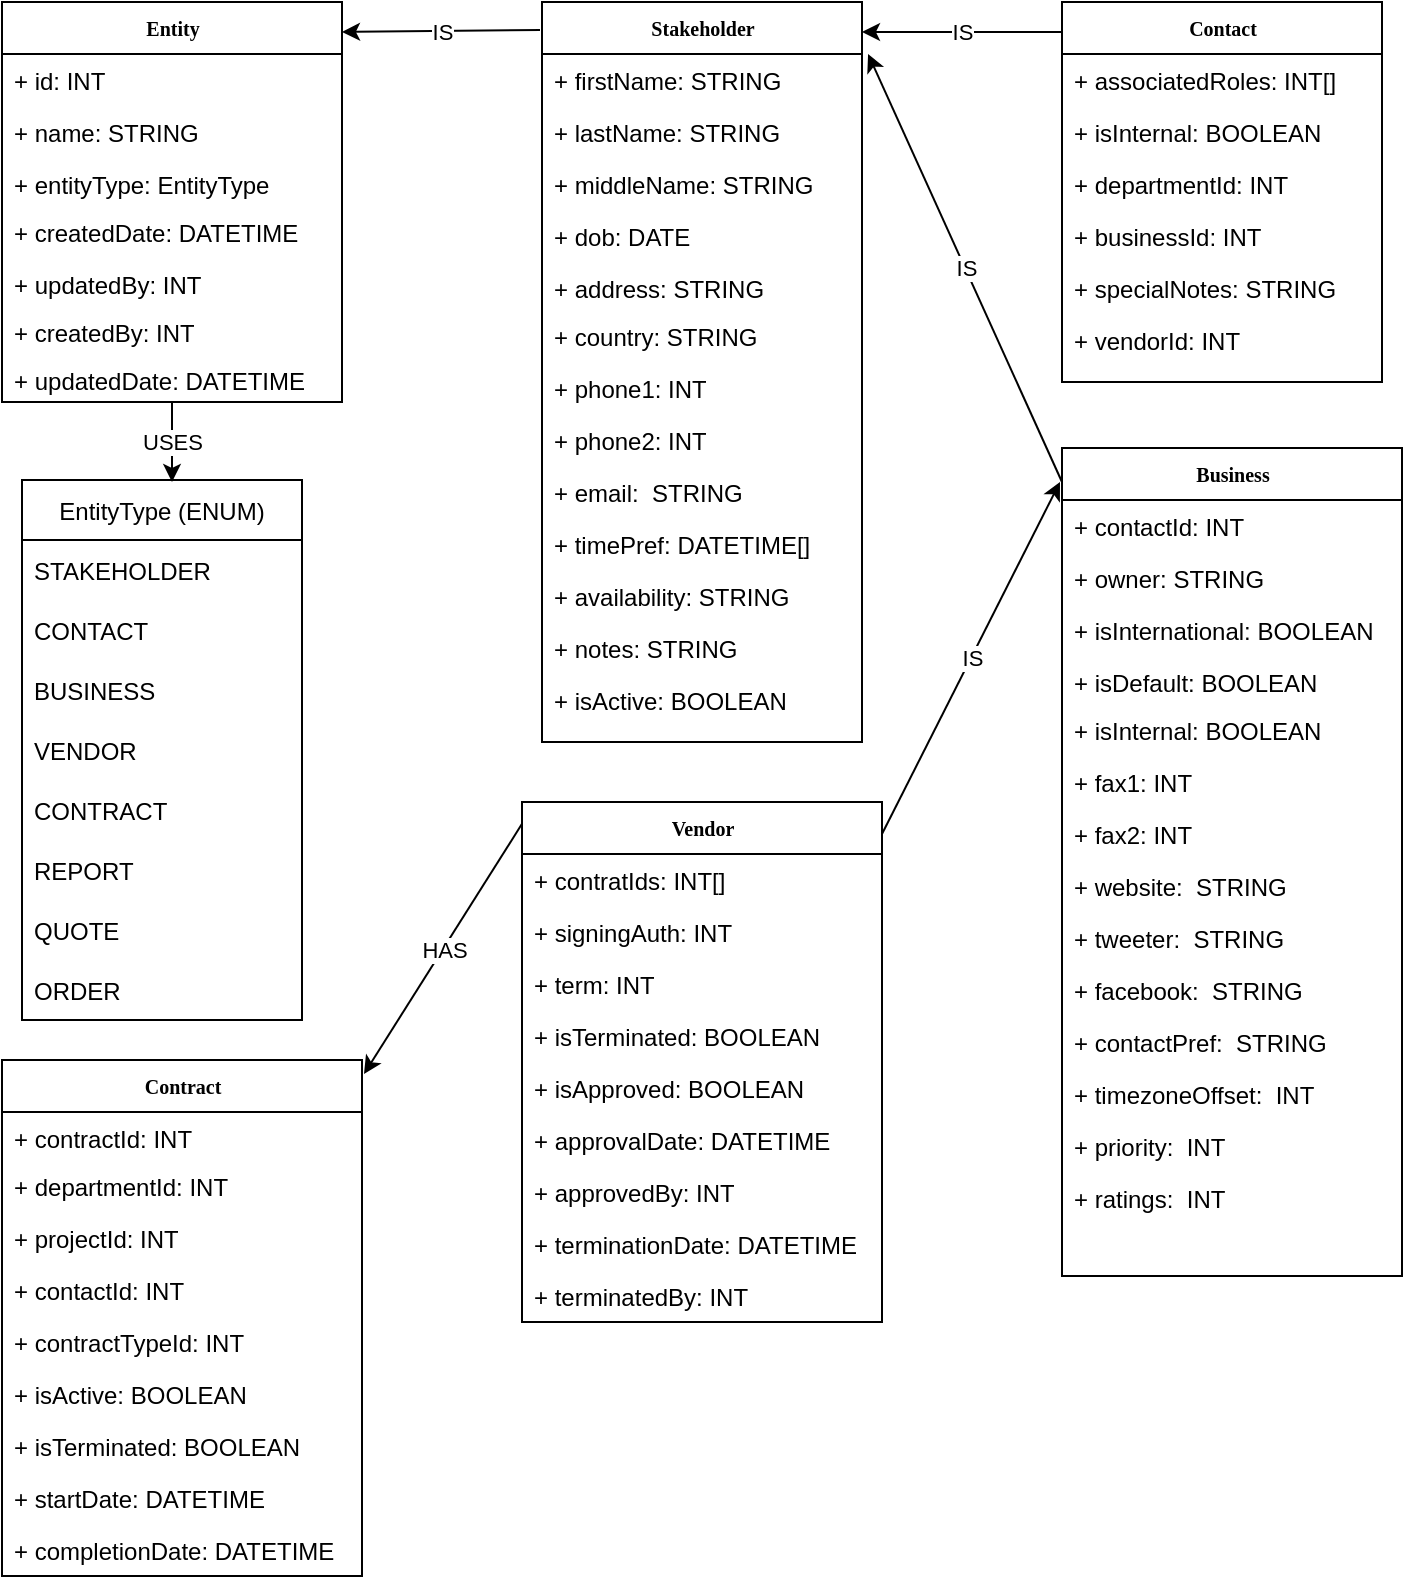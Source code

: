 <mxfile version="16.1.0" type="device" pages="2"><diagram id="1V-NwErjQkWD8KJanH_0" name="Page-2"><mxGraphModel dx="1426" dy="826" grid="1" gridSize="10" guides="1" tooltips="1" connect="1" arrows="1" fold="1" page="1" pageScale="1" pageWidth="850" pageHeight="1100" math="0" shadow="0"><root><mxCell id="QAUIFd7HOvfAMLxo1VSp-0"/><mxCell id="QAUIFd7HOvfAMLxo1VSp-1" parent="QAUIFd7HOvfAMLxo1VSp-0"/><mxCell id="hyYiXJ9wnTwl5fg7ik1d-0" value="&lt;b&gt;Entity&lt;/b&gt;" style="swimlane;html=1;fontStyle=0;childLayout=stackLayout;horizontal=1;startSize=26;fillColor=none;horizontalStack=0;resizeParent=1;resizeLast=0;collapsible=1;marginBottom=0;swimlaneFillColor=#ffffff;rounded=0;shadow=0;comic=0;labelBackgroundColor=none;strokeWidth=1;fontFamily=Verdana;fontSize=10;align=center;" parent="QAUIFd7HOvfAMLxo1VSp-1" vertex="1"><mxGeometry x="30" y="40" width="170" height="200" as="geometry"/></mxCell><mxCell id="hyYiXJ9wnTwl5fg7ik1d-1" value="+ id: INT" style="text;html=1;strokeColor=none;fillColor=none;align=left;verticalAlign=top;spacingLeft=4;spacingRight=4;whiteSpace=wrap;overflow=hidden;rotatable=0;points=[[0,0.5],[1,0.5]];portConstraint=eastwest;" parent="hyYiXJ9wnTwl5fg7ik1d-0" vertex="1"><mxGeometry y="26" width="170" height="26" as="geometry"/></mxCell><mxCell id="UCZJJRt2sG0oqWJ18Vd9-0" value="+ name: STRING" style="text;html=1;strokeColor=none;fillColor=none;align=left;verticalAlign=top;spacingLeft=4;spacingRight=4;whiteSpace=wrap;overflow=hidden;rotatable=0;points=[[0,0.5],[1,0.5]];portConstraint=eastwest;" parent="hyYiXJ9wnTwl5fg7ik1d-0" vertex="1"><mxGeometry y="52" width="170" height="26" as="geometry"/></mxCell><mxCell id="YjwIUjBt1kF_lBVsPUXn-16" value="+ entityType: EntityType" style="text;html=1;strokeColor=none;fillColor=none;align=left;verticalAlign=top;spacingLeft=4;spacingRight=4;whiteSpace=wrap;overflow=hidden;rotatable=0;points=[[0,0.5],[1,0.5]];portConstraint=eastwest;" parent="hyYiXJ9wnTwl5fg7ik1d-0" vertex="1"><mxGeometry y="78" width="170" height="24" as="geometry"/></mxCell><mxCell id="hyYiXJ9wnTwl5fg7ik1d-2" value="+ createdDate: DATETIME" style="text;html=1;strokeColor=none;fillColor=none;align=left;verticalAlign=top;spacingLeft=4;spacingRight=4;whiteSpace=wrap;overflow=hidden;rotatable=0;points=[[0,0.5],[1,0.5]];portConstraint=eastwest;" parent="hyYiXJ9wnTwl5fg7ik1d-0" vertex="1"><mxGeometry y="102" width="170" height="26" as="geometry"/></mxCell><mxCell id="hyYiXJ9wnTwl5fg7ik1d-3" value="+ updatedBy: INT" style="text;html=1;strokeColor=none;fillColor=none;align=left;verticalAlign=top;spacingLeft=4;spacingRight=4;whiteSpace=wrap;overflow=hidden;rotatable=0;points=[[0,0.5],[1,0.5]];portConstraint=eastwest;" parent="hyYiXJ9wnTwl5fg7ik1d-0" vertex="1"><mxGeometry y="128" width="170" height="24" as="geometry"/></mxCell><mxCell id="hyYiXJ9wnTwl5fg7ik1d-4" value="+ createdBy: INT" style="text;html=1;strokeColor=none;fillColor=none;align=left;verticalAlign=top;spacingLeft=4;spacingRight=4;whiteSpace=wrap;overflow=hidden;rotatable=0;points=[[0,0.5],[1,0.5]];portConstraint=eastwest;" parent="hyYiXJ9wnTwl5fg7ik1d-0" vertex="1"><mxGeometry y="152" width="170" height="24" as="geometry"/></mxCell><mxCell id="hyYiXJ9wnTwl5fg7ik1d-5" value="+ updatedDate: DATETIME" style="text;html=1;strokeColor=none;fillColor=none;align=left;verticalAlign=top;spacingLeft=4;spacingRight=4;whiteSpace=wrap;overflow=hidden;rotatable=0;points=[[0,0.5],[1,0.5]];portConstraint=eastwest;" parent="hyYiXJ9wnTwl5fg7ik1d-0" vertex="1"><mxGeometry y="176" width="170" height="24" as="geometry"/></mxCell><mxCell id="oU28uBPwiWmk179XRvAk-0" value="&lt;b&gt;Stakeholder&lt;/b&gt;" style="swimlane;html=1;fontStyle=0;childLayout=stackLayout;horizontal=1;startSize=26;fillColor=none;horizontalStack=0;resizeParent=1;resizeLast=0;collapsible=1;marginBottom=0;swimlaneFillColor=#ffffff;rounded=0;shadow=0;comic=0;labelBackgroundColor=none;strokeWidth=1;fontFamily=Verdana;fontSize=10;align=center;" parent="QAUIFd7HOvfAMLxo1VSp-1" vertex="1"><mxGeometry x="300" y="40" width="160" height="370" as="geometry"><mxRectangle x="350" y="42" width="90" height="26" as="alternateBounds"/></mxGeometry></mxCell><mxCell id="oU28uBPwiWmk179XRvAk-2" value="+ firstName: STRING" style="text;html=1;strokeColor=none;fillColor=none;align=left;verticalAlign=top;spacingLeft=4;spacingRight=4;whiteSpace=wrap;overflow=hidden;rotatable=0;points=[[0,0.5],[1,0.5]];portConstraint=eastwest;" parent="oU28uBPwiWmk179XRvAk-0" vertex="1"><mxGeometry y="26" width="160" height="26" as="geometry"/></mxCell><mxCell id="oU28uBPwiWmk179XRvAk-3" value="+ lastName: STRING" style="text;html=1;strokeColor=none;fillColor=none;align=left;verticalAlign=top;spacingLeft=4;spacingRight=4;whiteSpace=wrap;overflow=hidden;rotatable=0;points=[[0,0.5],[1,0.5]];portConstraint=eastwest;" parent="oU28uBPwiWmk179XRvAk-0" vertex="1"><mxGeometry y="52" width="160" height="26" as="geometry"/></mxCell><mxCell id="oU28uBPwiWmk179XRvAk-4" value="+ middleName: STRING" style="text;html=1;strokeColor=none;fillColor=none;align=left;verticalAlign=top;spacingLeft=4;spacingRight=4;whiteSpace=wrap;overflow=hidden;rotatable=0;points=[[0,0.5],[1,0.5]];portConstraint=eastwest;" parent="oU28uBPwiWmk179XRvAk-0" vertex="1"><mxGeometry y="78" width="160" height="26" as="geometry"/></mxCell><mxCell id="oU28uBPwiWmk179XRvAk-5" value="+ dob: DATE" style="text;html=1;strokeColor=none;fillColor=none;align=left;verticalAlign=top;spacingLeft=4;spacingRight=4;whiteSpace=wrap;overflow=hidden;rotatable=0;points=[[0,0.5],[1,0.5]];portConstraint=eastwest;" parent="oU28uBPwiWmk179XRvAk-0" vertex="1"><mxGeometry y="104" width="160" height="26" as="geometry"/></mxCell><mxCell id="oU28uBPwiWmk179XRvAk-6" value="+ address: STRING" style="text;html=1;strokeColor=none;fillColor=none;align=left;verticalAlign=top;spacingLeft=4;spacingRight=4;whiteSpace=wrap;overflow=hidden;rotatable=0;points=[[0,0.5],[1,0.5]];portConstraint=eastwest;" parent="oU28uBPwiWmk179XRvAk-0" vertex="1"><mxGeometry y="130" width="160" height="24" as="geometry"/></mxCell><mxCell id="oU28uBPwiWmk179XRvAk-7" value="+ country: STRING" style="text;html=1;strokeColor=none;fillColor=none;align=left;verticalAlign=top;spacingLeft=4;spacingRight=4;whiteSpace=wrap;overflow=hidden;rotatable=0;points=[[0,0.5],[1,0.5]];portConstraint=eastwest;" parent="oU28uBPwiWmk179XRvAk-0" vertex="1"><mxGeometry y="154" width="160" height="26" as="geometry"/></mxCell><mxCell id="oU28uBPwiWmk179XRvAk-8" value="+ phone1: INT" style="text;html=1;strokeColor=none;fillColor=none;align=left;verticalAlign=top;spacingLeft=4;spacingRight=4;whiteSpace=wrap;overflow=hidden;rotatable=0;points=[[0,0.5],[1,0.5]];portConstraint=eastwest;" parent="oU28uBPwiWmk179XRvAk-0" vertex="1"><mxGeometry y="180" width="160" height="26" as="geometry"/></mxCell><mxCell id="oU28uBPwiWmk179XRvAk-9" value="+ phone2: INT" style="text;html=1;strokeColor=none;fillColor=none;align=left;verticalAlign=top;spacingLeft=4;spacingRight=4;whiteSpace=wrap;overflow=hidden;rotatable=0;points=[[0,0.5],[1,0.5]];portConstraint=eastwest;" parent="oU28uBPwiWmk179XRvAk-0" vertex="1"><mxGeometry y="206" width="160" height="26" as="geometry"/></mxCell><mxCell id="oU28uBPwiWmk179XRvAk-10" value="+ email:&amp;nbsp; STRING" style="text;html=1;strokeColor=none;fillColor=none;align=left;verticalAlign=top;spacingLeft=4;spacingRight=4;whiteSpace=wrap;overflow=hidden;rotatable=0;points=[[0,0.5],[1,0.5]];portConstraint=eastwest;" parent="oU28uBPwiWmk179XRvAk-0" vertex="1"><mxGeometry y="232" width="160" height="26" as="geometry"/></mxCell><mxCell id="oU28uBPwiWmk179XRvAk-11" value="+ timePref: DATETIME[]" style="text;html=1;strokeColor=none;fillColor=none;align=left;verticalAlign=top;spacingLeft=4;spacingRight=4;whiteSpace=wrap;overflow=hidden;rotatable=0;points=[[0,0.5],[1,0.5]];portConstraint=eastwest;" parent="oU28uBPwiWmk179XRvAk-0" vertex="1"><mxGeometry y="258" width="160" height="26" as="geometry"/></mxCell><mxCell id="oU28uBPwiWmk179XRvAk-12" value="+ availability: STRING" style="text;html=1;strokeColor=none;fillColor=none;align=left;verticalAlign=top;spacingLeft=4;spacingRight=4;whiteSpace=wrap;overflow=hidden;rotatable=0;points=[[0,0.5],[1,0.5]];portConstraint=eastwest;" parent="oU28uBPwiWmk179XRvAk-0" vertex="1"><mxGeometry y="284" width="160" height="26" as="geometry"/></mxCell><mxCell id="oU28uBPwiWmk179XRvAk-13" value="+ notes: STRING" style="text;html=1;strokeColor=none;fillColor=none;align=left;verticalAlign=top;spacingLeft=4;spacingRight=4;whiteSpace=wrap;overflow=hidden;rotatable=0;points=[[0,0.5],[1,0.5]];portConstraint=eastwest;" parent="oU28uBPwiWmk179XRvAk-0" vertex="1"><mxGeometry y="310" width="160" height="26" as="geometry"/></mxCell><mxCell id="oU28uBPwiWmk179XRvAk-14" value="+ isActive: BOOLEAN" style="text;html=1;strokeColor=none;fillColor=none;align=left;verticalAlign=top;spacingLeft=4;spacingRight=4;whiteSpace=wrap;overflow=hidden;rotatable=0;points=[[0,0.5],[1,0.5]];portConstraint=eastwest;" parent="oU28uBPwiWmk179XRvAk-0" vertex="1"><mxGeometry y="336" width="160" height="26" as="geometry"/></mxCell><mxCell id="Pl1AUiKelbOQJrDZP_aQ-0" value="&lt;b&gt;Contact&lt;/b&gt;" style="swimlane;html=1;fontStyle=0;childLayout=stackLayout;horizontal=1;startSize=26;fillColor=none;horizontalStack=0;resizeParent=1;resizeLast=0;collapsible=1;marginBottom=0;swimlaneFillColor=#ffffff;rounded=0;shadow=0;comic=0;labelBackgroundColor=none;strokeWidth=1;fontFamily=Verdana;fontSize=10;align=center;" parent="QAUIFd7HOvfAMLxo1VSp-1" vertex="1"><mxGeometry x="560" y="40" width="160" height="190" as="geometry"><mxRectangle x="350" y="42" width="90" height="26" as="alternateBounds"/></mxGeometry></mxCell><mxCell id="Pl1AUiKelbOQJrDZP_aQ-2" value="+ associatedRoles: INT[]" style="text;html=1;strokeColor=none;fillColor=none;align=left;verticalAlign=top;spacingLeft=4;spacingRight=4;whiteSpace=wrap;overflow=hidden;rotatable=0;points=[[0,0.5],[1,0.5]];portConstraint=eastwest;" parent="Pl1AUiKelbOQJrDZP_aQ-0" vertex="1"><mxGeometry y="26" width="160" height="26" as="geometry"/></mxCell><mxCell id="Pl1AUiKelbOQJrDZP_aQ-3" value="+ isInternal: BOOLEAN" style="text;html=1;strokeColor=none;fillColor=none;align=left;verticalAlign=top;spacingLeft=4;spacingRight=4;whiteSpace=wrap;overflow=hidden;rotatable=0;points=[[0,0.5],[1,0.5]];portConstraint=eastwest;" parent="Pl1AUiKelbOQJrDZP_aQ-0" vertex="1"><mxGeometry y="52" width="160" height="26" as="geometry"/></mxCell><mxCell id="Pl1AUiKelbOQJrDZP_aQ-4" value="+ departmentId: INT" style="text;html=1;strokeColor=none;fillColor=none;align=left;verticalAlign=top;spacingLeft=4;spacingRight=4;whiteSpace=wrap;overflow=hidden;rotatable=0;points=[[0,0.5],[1,0.5]];portConstraint=eastwest;" parent="Pl1AUiKelbOQJrDZP_aQ-0" vertex="1"><mxGeometry y="78" width="160" height="26" as="geometry"/></mxCell><mxCell id="Pl1AUiKelbOQJrDZP_aQ-6" value="+ businessId: INT" style="text;html=1;strokeColor=none;fillColor=none;align=left;verticalAlign=top;spacingLeft=4;spacingRight=4;whiteSpace=wrap;overflow=hidden;rotatable=0;points=[[0,0.5],[1,0.5]];portConstraint=eastwest;" parent="Pl1AUiKelbOQJrDZP_aQ-0" vertex="1"><mxGeometry y="104" width="160" height="26" as="geometry"/></mxCell><mxCell id="Pl1AUiKelbOQJrDZP_aQ-7" value="+ specialNotes: STRING" style="text;html=1;strokeColor=none;fillColor=none;align=left;verticalAlign=top;spacingLeft=4;spacingRight=4;whiteSpace=wrap;overflow=hidden;rotatable=0;points=[[0,0.5],[1,0.5]];portConstraint=eastwest;" parent="Pl1AUiKelbOQJrDZP_aQ-0" vertex="1"><mxGeometry y="130" width="160" height="26" as="geometry"/></mxCell><mxCell id="Pl1AUiKelbOQJrDZP_aQ-8" value="+ vendorId: INT" style="text;html=1;strokeColor=none;fillColor=none;align=left;verticalAlign=top;spacingLeft=4;spacingRight=4;whiteSpace=wrap;overflow=hidden;rotatable=0;points=[[0,0.5],[1,0.5]];portConstraint=eastwest;" parent="Pl1AUiKelbOQJrDZP_aQ-0" vertex="1"><mxGeometry y="156" width="160" height="26" as="geometry"/></mxCell><mxCell id="Pl1AUiKelbOQJrDZP_aQ-9" value="&lt;b&gt;Business&lt;/b&gt;" style="swimlane;html=1;fontStyle=0;childLayout=stackLayout;horizontal=1;startSize=26;fillColor=none;horizontalStack=0;resizeParent=1;resizeLast=0;collapsible=1;marginBottom=0;swimlaneFillColor=#ffffff;rounded=0;shadow=0;comic=0;labelBackgroundColor=none;strokeWidth=1;fontFamily=Verdana;fontSize=10;align=center;" parent="QAUIFd7HOvfAMLxo1VSp-1" vertex="1"><mxGeometry x="560" y="263" width="170" height="414" as="geometry"><mxRectangle x="350" y="42" width="90" height="26" as="alternateBounds"/></mxGeometry></mxCell><mxCell id="YjwIUjBt1kF_lBVsPUXn-15" value="+ contactId: INT" style="text;html=1;strokeColor=none;fillColor=none;align=left;verticalAlign=top;spacingLeft=4;spacingRight=4;whiteSpace=wrap;overflow=hidden;rotatable=0;points=[[0,0.5],[1,0.5]];portConstraint=eastwest;" parent="Pl1AUiKelbOQJrDZP_aQ-9" vertex="1"><mxGeometry y="26" width="170" height="26" as="geometry"/></mxCell><mxCell id="Pl1AUiKelbOQJrDZP_aQ-12" value="+ owner: STRING" style="text;html=1;strokeColor=none;fillColor=none;align=left;verticalAlign=top;spacingLeft=4;spacingRight=4;whiteSpace=wrap;overflow=hidden;rotatable=0;points=[[0,0.5],[1,0.5]];portConstraint=eastwest;" parent="Pl1AUiKelbOQJrDZP_aQ-9" vertex="1"><mxGeometry y="52" width="170" height="26" as="geometry"/></mxCell><mxCell id="Pl1AUiKelbOQJrDZP_aQ-14" value="+ isInternational: BOOLEAN" style="text;html=1;strokeColor=none;fillColor=none;align=left;verticalAlign=top;spacingLeft=4;spacingRight=4;whiteSpace=wrap;overflow=hidden;rotatable=0;points=[[0,0.5],[1,0.5]];portConstraint=eastwest;" parent="Pl1AUiKelbOQJrDZP_aQ-9" vertex="1"><mxGeometry y="78" width="170" height="26" as="geometry"/></mxCell><mxCell id="Pl1AUiKelbOQJrDZP_aQ-15" value="+ isDefault: BOOLEAN" style="text;html=1;strokeColor=none;fillColor=none;align=left;verticalAlign=top;spacingLeft=4;spacingRight=4;whiteSpace=wrap;overflow=hidden;rotatable=0;points=[[0,0.5],[1,0.5]];portConstraint=eastwest;" parent="Pl1AUiKelbOQJrDZP_aQ-9" vertex="1"><mxGeometry y="104" width="170" height="24" as="geometry"/></mxCell><mxCell id="Pl1AUiKelbOQJrDZP_aQ-16" value="+ isInternal: BOOLEAN" style="text;html=1;strokeColor=none;fillColor=none;align=left;verticalAlign=top;spacingLeft=4;spacingRight=4;whiteSpace=wrap;overflow=hidden;rotatable=0;points=[[0,0.5],[1,0.5]];portConstraint=eastwest;" parent="Pl1AUiKelbOQJrDZP_aQ-9" vertex="1"><mxGeometry y="128" width="170" height="26" as="geometry"/></mxCell><mxCell id="Pl1AUiKelbOQJrDZP_aQ-17" value="+ fax1: INT" style="text;html=1;strokeColor=none;fillColor=none;align=left;verticalAlign=top;spacingLeft=4;spacingRight=4;whiteSpace=wrap;overflow=hidden;rotatable=0;points=[[0,0.5],[1,0.5]];portConstraint=eastwest;" parent="Pl1AUiKelbOQJrDZP_aQ-9" vertex="1"><mxGeometry y="154" width="170" height="26" as="geometry"/></mxCell><mxCell id="Pl1AUiKelbOQJrDZP_aQ-18" value="+ fax2: INT" style="text;html=1;strokeColor=none;fillColor=none;align=left;verticalAlign=top;spacingLeft=4;spacingRight=4;whiteSpace=wrap;overflow=hidden;rotatable=0;points=[[0,0.5],[1,0.5]];portConstraint=eastwest;" parent="Pl1AUiKelbOQJrDZP_aQ-9" vertex="1"><mxGeometry y="180" width="170" height="26" as="geometry"/></mxCell><mxCell id="Pl1AUiKelbOQJrDZP_aQ-19" value="+ website:&amp;nbsp; STRING" style="text;html=1;strokeColor=none;fillColor=none;align=left;verticalAlign=top;spacingLeft=4;spacingRight=4;whiteSpace=wrap;overflow=hidden;rotatable=0;points=[[0,0.5],[1,0.5]];portConstraint=eastwest;" parent="Pl1AUiKelbOQJrDZP_aQ-9" vertex="1"><mxGeometry y="206" width="170" height="26" as="geometry"/></mxCell><mxCell id="Pl1AUiKelbOQJrDZP_aQ-20" value="+ tweeter:&amp;nbsp; STRING" style="text;html=1;strokeColor=none;fillColor=none;align=left;verticalAlign=top;spacingLeft=4;spacingRight=4;whiteSpace=wrap;overflow=hidden;rotatable=0;points=[[0,0.5],[1,0.5]];portConstraint=eastwest;" parent="Pl1AUiKelbOQJrDZP_aQ-9" vertex="1"><mxGeometry y="232" width="170" height="26" as="geometry"/></mxCell><mxCell id="Pl1AUiKelbOQJrDZP_aQ-21" value="+ facebook:&amp;nbsp; STRING" style="text;html=1;strokeColor=none;fillColor=none;align=left;verticalAlign=top;spacingLeft=4;spacingRight=4;whiteSpace=wrap;overflow=hidden;rotatable=0;points=[[0,0.5],[1,0.5]];portConstraint=eastwest;" parent="Pl1AUiKelbOQJrDZP_aQ-9" vertex="1"><mxGeometry y="258" width="170" height="26" as="geometry"/></mxCell><mxCell id="Pl1AUiKelbOQJrDZP_aQ-22" value="+ contactPref:&amp;nbsp; STRING" style="text;html=1;strokeColor=none;fillColor=none;align=left;verticalAlign=top;spacingLeft=4;spacingRight=4;whiteSpace=wrap;overflow=hidden;rotatable=0;points=[[0,0.5],[1,0.5]];portConstraint=eastwest;" parent="Pl1AUiKelbOQJrDZP_aQ-9" vertex="1"><mxGeometry y="284" width="170" height="26" as="geometry"/></mxCell><mxCell id="Pl1AUiKelbOQJrDZP_aQ-23" value="+ timezoneOffset:&amp;nbsp; INT" style="text;html=1;strokeColor=none;fillColor=none;align=left;verticalAlign=top;spacingLeft=4;spacingRight=4;whiteSpace=wrap;overflow=hidden;rotatable=0;points=[[0,0.5],[1,0.5]];portConstraint=eastwest;" parent="Pl1AUiKelbOQJrDZP_aQ-9" vertex="1"><mxGeometry y="310" width="170" height="26" as="geometry"/></mxCell><mxCell id="Pl1AUiKelbOQJrDZP_aQ-24" value="+ priority:&amp;nbsp; INT" style="text;html=1;strokeColor=none;fillColor=none;align=left;verticalAlign=top;spacingLeft=4;spacingRight=4;whiteSpace=wrap;overflow=hidden;rotatable=0;points=[[0,0.5],[1,0.5]];portConstraint=eastwest;" parent="Pl1AUiKelbOQJrDZP_aQ-9" vertex="1"><mxGeometry y="336" width="170" height="26" as="geometry"/></mxCell><mxCell id="YjwIUjBt1kF_lBVsPUXn-35" value="+ ratings:&amp;nbsp; INT" style="text;html=1;strokeColor=none;fillColor=none;align=left;verticalAlign=top;spacingLeft=4;spacingRight=4;whiteSpace=wrap;overflow=hidden;rotatable=0;points=[[0,0.5],[1,0.5]];portConstraint=eastwest;" parent="Pl1AUiKelbOQJrDZP_aQ-9" vertex="1"><mxGeometry y="362" width="170" height="26" as="geometry"/></mxCell><mxCell id="Pl1AUiKelbOQJrDZP_aQ-25" value="" style="endArrow=classic;html=1;rounded=0;entryX=1;entryY=0.5;entryDx=0;entryDy=0;exitX=-0.025;exitY=0.269;exitDx=0;exitDy=0;exitPerimeter=0;" parent="QAUIFd7HOvfAMLxo1VSp-1" edge="1"><mxGeometry relative="1" as="geometry"><mxPoint x="299" y="53.994" as="sourcePoint"/><mxPoint x="200" y="55" as="targetPoint"/></mxGeometry></mxCell><mxCell id="Pl1AUiKelbOQJrDZP_aQ-26" value="IS" style="edgeLabel;resizable=0;html=1;align=center;verticalAlign=middle;" parent="Pl1AUiKelbOQJrDZP_aQ-25" connectable="0" vertex="1"><mxGeometry relative="1" as="geometry"/></mxCell><mxCell id="Pl1AUiKelbOQJrDZP_aQ-27" value="" style="endArrow=classic;html=1;rounded=0;" parent="QAUIFd7HOvfAMLxo1VSp-1" edge="1"><mxGeometry relative="1" as="geometry"><mxPoint x="560" y="55" as="sourcePoint"/><mxPoint x="460" y="55" as="targetPoint"/></mxGeometry></mxCell><mxCell id="Pl1AUiKelbOQJrDZP_aQ-28" value="IS" style="edgeLabel;resizable=0;html=1;align=center;verticalAlign=middle;" parent="Pl1AUiKelbOQJrDZP_aQ-27" connectable="0" vertex="1"><mxGeometry relative="1" as="geometry"/></mxCell><mxCell id="Pl1AUiKelbOQJrDZP_aQ-29" value="" style="endArrow=classic;html=1;rounded=0;entryX=1.019;entryY=0;entryDx=0;entryDy=0;entryPerimeter=0;" parent="QAUIFd7HOvfAMLxo1VSp-1" target="oU28uBPwiWmk179XRvAk-2" edge="1"><mxGeometry relative="1" as="geometry"><mxPoint x="560" y="280" as="sourcePoint"/><mxPoint x="460" y="280" as="targetPoint"/></mxGeometry></mxCell><mxCell id="Pl1AUiKelbOQJrDZP_aQ-30" value="IS" style="edgeLabel;resizable=0;html=1;align=center;verticalAlign=middle;" parent="Pl1AUiKelbOQJrDZP_aQ-29" connectable="0" vertex="1"><mxGeometry relative="1" as="geometry"/></mxCell><mxCell id="YjwIUjBt1kF_lBVsPUXn-0" value="&lt;b&gt;Vendor&lt;/b&gt;" style="swimlane;html=1;fontStyle=0;childLayout=stackLayout;horizontal=1;startSize=26;fillColor=none;horizontalStack=0;resizeParent=1;resizeLast=0;collapsible=1;marginBottom=0;swimlaneFillColor=#ffffff;rounded=0;shadow=0;comic=0;labelBackgroundColor=none;strokeWidth=1;fontFamily=Verdana;fontSize=10;align=center;" parent="QAUIFd7HOvfAMLxo1VSp-1" vertex="1"><mxGeometry x="290" y="440" width="180" height="260" as="geometry"/></mxCell><mxCell id="YjwIUjBt1kF_lBVsPUXn-3" value="+ contratIds: INT[]" style="text;html=1;strokeColor=none;fillColor=none;align=left;verticalAlign=top;spacingLeft=4;spacingRight=4;whiteSpace=wrap;overflow=hidden;rotatable=0;points=[[0,0.5],[1,0.5]];portConstraint=eastwest;" parent="YjwIUjBt1kF_lBVsPUXn-0" vertex="1"><mxGeometry y="26" width="180" height="26" as="geometry"/></mxCell><mxCell id="YjwIUjBt1kF_lBVsPUXn-4" value="+ signingAuth: INT" style="text;html=1;strokeColor=none;fillColor=none;align=left;verticalAlign=top;spacingLeft=4;spacingRight=4;whiteSpace=wrap;overflow=hidden;rotatable=0;points=[[0,0.5],[1,0.5]];portConstraint=eastwest;" parent="YjwIUjBt1kF_lBVsPUXn-0" vertex="1"><mxGeometry y="52" width="180" height="26" as="geometry"/></mxCell><mxCell id="YjwIUjBt1kF_lBVsPUXn-5" value="+ term: INT" style="text;html=1;strokeColor=none;fillColor=none;align=left;verticalAlign=top;spacingLeft=4;spacingRight=4;whiteSpace=wrap;overflow=hidden;rotatable=0;points=[[0,0.5],[1,0.5]];portConstraint=eastwest;" parent="YjwIUjBt1kF_lBVsPUXn-0" vertex="1"><mxGeometry y="78" width="180" height="26" as="geometry"/></mxCell><mxCell id="YjwIUjBt1kF_lBVsPUXn-6" value="+ isTerminated: BOOLEAN" style="text;html=1;strokeColor=none;fillColor=none;align=left;verticalAlign=top;spacingLeft=4;spacingRight=4;whiteSpace=wrap;overflow=hidden;rotatable=0;points=[[0,0.5],[1,0.5]];portConstraint=eastwest;" parent="YjwIUjBt1kF_lBVsPUXn-0" vertex="1"><mxGeometry y="104" width="180" height="26" as="geometry"/></mxCell><mxCell id="YjwIUjBt1kF_lBVsPUXn-7" value="+ isApproved: BOOLEAN" style="text;html=1;strokeColor=none;fillColor=none;align=left;verticalAlign=top;spacingLeft=4;spacingRight=4;whiteSpace=wrap;overflow=hidden;rotatable=0;points=[[0,0.5],[1,0.5]];portConstraint=eastwest;" parent="YjwIUjBt1kF_lBVsPUXn-0" vertex="1"><mxGeometry y="130" width="180" height="26" as="geometry"/></mxCell><mxCell id="YjwIUjBt1kF_lBVsPUXn-8" value="+ approvalDate: DATETIME" style="text;html=1;strokeColor=none;fillColor=none;align=left;verticalAlign=top;spacingLeft=4;spacingRight=4;whiteSpace=wrap;overflow=hidden;rotatable=0;points=[[0,0.5],[1,0.5]];portConstraint=eastwest;" parent="YjwIUjBt1kF_lBVsPUXn-0" vertex="1"><mxGeometry y="156" width="180" height="26" as="geometry"/></mxCell><mxCell id="YjwIUjBt1kF_lBVsPUXn-9" value="+ approvedBy: INT" style="text;html=1;strokeColor=none;fillColor=none;align=left;verticalAlign=top;spacingLeft=4;spacingRight=4;whiteSpace=wrap;overflow=hidden;rotatable=0;points=[[0,0.5],[1,0.5]];portConstraint=eastwest;" parent="YjwIUjBt1kF_lBVsPUXn-0" vertex="1"><mxGeometry y="182" width="180" height="26" as="geometry"/></mxCell><mxCell id="YjwIUjBt1kF_lBVsPUXn-10" value="+ terminationDate: DATETIME" style="text;html=1;strokeColor=none;fillColor=none;align=left;verticalAlign=top;spacingLeft=4;spacingRight=4;whiteSpace=wrap;overflow=hidden;rotatable=0;points=[[0,0.5],[1,0.5]];portConstraint=eastwest;" parent="YjwIUjBt1kF_lBVsPUXn-0" vertex="1"><mxGeometry y="208" width="180" height="26" as="geometry"/></mxCell><mxCell id="YjwIUjBt1kF_lBVsPUXn-11" value="+ terminatedBy: INT" style="text;html=1;strokeColor=none;fillColor=none;align=left;verticalAlign=top;spacingLeft=4;spacingRight=4;whiteSpace=wrap;overflow=hidden;rotatable=0;points=[[0,0.5],[1,0.5]];portConstraint=eastwest;" parent="YjwIUjBt1kF_lBVsPUXn-0" vertex="1"><mxGeometry y="234" width="180" height="26" as="geometry"/></mxCell><mxCell id="YjwIUjBt1kF_lBVsPUXn-13" value="" style="endArrow=classic;html=1;rounded=0;" parent="QAUIFd7HOvfAMLxo1VSp-1" edge="1"><mxGeometry relative="1" as="geometry"><mxPoint x="470" y="456" as="sourcePoint"/><mxPoint x="559" y="280" as="targetPoint"/></mxGeometry></mxCell><mxCell id="YjwIUjBt1kF_lBVsPUXn-14" value="IS" style="edgeLabel;resizable=0;html=1;align=center;verticalAlign=middle;" parent="YjwIUjBt1kF_lBVsPUXn-13" connectable="0" vertex="1"><mxGeometry relative="1" as="geometry"/></mxCell><mxCell id="YjwIUjBt1kF_lBVsPUXn-24" value="EntityType (ENUM)" style="swimlane;fontStyle=0;childLayout=stackLayout;horizontal=1;startSize=30;horizontalStack=0;resizeParent=1;resizeParentMax=0;resizeLast=0;collapsible=1;marginBottom=0;" parent="QAUIFd7HOvfAMLxo1VSp-1" vertex="1"><mxGeometry x="40" y="279" width="140" height="270" as="geometry"/></mxCell><mxCell id="YjwIUjBt1kF_lBVsPUXn-25" value="STAKEHOLDER" style="text;strokeColor=none;fillColor=none;align=left;verticalAlign=middle;spacingLeft=4;spacingRight=4;overflow=hidden;points=[[0,0.5],[1,0.5]];portConstraint=eastwest;rotatable=0;" parent="YjwIUjBt1kF_lBVsPUXn-24" vertex="1"><mxGeometry y="30" width="140" height="30" as="geometry"/></mxCell><mxCell id="YjwIUjBt1kF_lBVsPUXn-26" value="CONTACT" style="text;strokeColor=none;fillColor=none;align=left;verticalAlign=middle;spacingLeft=4;spacingRight=4;overflow=hidden;points=[[0,0.5],[1,0.5]];portConstraint=eastwest;rotatable=0;" parent="YjwIUjBt1kF_lBVsPUXn-24" vertex="1"><mxGeometry y="60" width="140" height="30" as="geometry"/></mxCell><mxCell id="YjwIUjBt1kF_lBVsPUXn-27" value="BUSINESS" style="text;strokeColor=none;fillColor=none;align=left;verticalAlign=middle;spacingLeft=4;spacingRight=4;overflow=hidden;points=[[0,0.5],[1,0.5]];portConstraint=eastwest;rotatable=0;" parent="YjwIUjBt1kF_lBVsPUXn-24" vertex="1"><mxGeometry y="90" width="140" height="30" as="geometry"/></mxCell><mxCell id="YjwIUjBt1kF_lBVsPUXn-28" value="VENDOR" style="text;strokeColor=none;fillColor=none;align=left;verticalAlign=middle;spacingLeft=4;spacingRight=4;overflow=hidden;points=[[0,0.5],[1,0.5]];portConstraint=eastwest;rotatable=0;" parent="YjwIUjBt1kF_lBVsPUXn-24" vertex="1"><mxGeometry y="120" width="140" height="30" as="geometry"/></mxCell><mxCell id="YjwIUjBt1kF_lBVsPUXn-29" value="CONTRACT" style="text;strokeColor=none;fillColor=none;align=left;verticalAlign=middle;spacingLeft=4;spacingRight=4;overflow=hidden;points=[[0,0.5],[1,0.5]];portConstraint=eastwest;rotatable=0;" parent="YjwIUjBt1kF_lBVsPUXn-24" vertex="1"><mxGeometry y="150" width="140" height="30" as="geometry"/></mxCell><mxCell id="YjwIUjBt1kF_lBVsPUXn-30" value="REPORT" style="text;strokeColor=none;fillColor=none;align=left;verticalAlign=middle;spacingLeft=4;spacingRight=4;overflow=hidden;points=[[0,0.5],[1,0.5]];portConstraint=eastwest;rotatable=0;" parent="YjwIUjBt1kF_lBVsPUXn-24" vertex="1"><mxGeometry y="180" width="140" height="30" as="geometry"/></mxCell><mxCell id="YjwIUjBt1kF_lBVsPUXn-31" value="QUOTE" style="text;strokeColor=none;fillColor=none;align=left;verticalAlign=middle;spacingLeft=4;spacingRight=4;overflow=hidden;points=[[0,0.5],[1,0.5]];portConstraint=eastwest;rotatable=0;" parent="YjwIUjBt1kF_lBVsPUXn-24" vertex="1"><mxGeometry y="210" width="140" height="30" as="geometry"/></mxCell><mxCell id="YjwIUjBt1kF_lBVsPUXn-32" value="ORDER" style="text;strokeColor=none;fillColor=none;align=left;verticalAlign=middle;spacingLeft=4;spacingRight=4;overflow=hidden;points=[[0,0.5],[1,0.5]];portConstraint=eastwest;rotatable=0;" parent="YjwIUjBt1kF_lBVsPUXn-24" vertex="1"><mxGeometry y="240" width="140" height="30" as="geometry"/></mxCell><mxCell id="YjwIUjBt1kF_lBVsPUXn-33" value="" style="endArrow=classic;html=1;rounded=0;" parent="QAUIFd7HOvfAMLxo1VSp-1" source="hyYiXJ9wnTwl5fg7ik1d-0" edge="1"><mxGeometry relative="1" as="geometry"><mxPoint x="145" y="320" as="sourcePoint"/><mxPoint x="115" y="280" as="targetPoint"/></mxGeometry></mxCell><mxCell id="YjwIUjBt1kF_lBVsPUXn-34" value="USES" style="edgeLabel;resizable=0;html=1;align=center;verticalAlign=middle;" parent="YjwIUjBt1kF_lBVsPUXn-33" connectable="0" vertex="1"><mxGeometry relative="1" as="geometry"/></mxCell><mxCell id="7Xziruvh5OnXsj9sr4hR-0" value="&lt;b&gt;Contract&lt;/b&gt;" style="swimlane;html=1;fontStyle=0;childLayout=stackLayout;horizontal=1;startSize=26;fillColor=none;horizontalStack=0;resizeParent=1;resizeLast=0;collapsible=1;marginBottom=0;swimlaneFillColor=#ffffff;rounded=0;shadow=0;comic=0;labelBackgroundColor=none;strokeWidth=1;fontFamily=Verdana;fontSize=10;align=center;" parent="QAUIFd7HOvfAMLxo1VSp-1" vertex="1"><mxGeometry x="30" y="569" width="180" height="258" as="geometry"/></mxCell><mxCell id="7Xziruvh5OnXsj9sr4hR-1" value="+ contractId: INT" style="text;html=1;strokeColor=none;fillColor=none;align=left;verticalAlign=top;spacingLeft=4;spacingRight=4;whiteSpace=wrap;overflow=hidden;rotatable=0;points=[[0,0.5],[1,0.5]];portConstraint=eastwest;" parent="7Xziruvh5OnXsj9sr4hR-0" vertex="1"><mxGeometry y="26" width="180" height="24" as="geometry"/></mxCell><mxCell id="7Xziruvh5OnXsj9sr4hR-2" value="+ departmentId: INT" style="text;html=1;strokeColor=none;fillColor=none;align=left;verticalAlign=top;spacingLeft=4;spacingRight=4;whiteSpace=wrap;overflow=hidden;rotatable=0;points=[[0,0.5],[1,0.5]];portConstraint=eastwest;" parent="7Xziruvh5OnXsj9sr4hR-0" vertex="1"><mxGeometry y="50" width="180" height="26" as="geometry"/></mxCell><mxCell id="7Xziruvh5OnXsj9sr4hR-3" value="+ projectId: INT" style="text;html=1;strokeColor=none;fillColor=none;align=left;verticalAlign=top;spacingLeft=4;spacingRight=4;whiteSpace=wrap;overflow=hidden;rotatable=0;points=[[0,0.5],[1,0.5]];portConstraint=eastwest;" parent="7Xziruvh5OnXsj9sr4hR-0" vertex="1"><mxGeometry y="76" width="180" height="26" as="geometry"/></mxCell><mxCell id="7Xziruvh5OnXsj9sr4hR-4" value="+ contactId: INT" style="text;html=1;strokeColor=none;fillColor=none;align=left;verticalAlign=top;spacingLeft=4;spacingRight=4;whiteSpace=wrap;overflow=hidden;rotatable=0;points=[[0,0.5],[1,0.5]];portConstraint=eastwest;" parent="7Xziruvh5OnXsj9sr4hR-0" vertex="1"><mxGeometry y="102" width="180" height="26" as="geometry"/></mxCell><mxCell id="7Xziruvh5OnXsj9sr4hR-5" value="+ contractTypeId: INT" style="text;html=1;strokeColor=none;fillColor=none;align=left;verticalAlign=top;spacingLeft=4;spacingRight=4;whiteSpace=wrap;overflow=hidden;rotatable=0;points=[[0,0.5],[1,0.5]];portConstraint=eastwest;" parent="7Xziruvh5OnXsj9sr4hR-0" vertex="1"><mxGeometry y="128" width="180" height="26" as="geometry"/></mxCell><mxCell id="7Xziruvh5OnXsj9sr4hR-6" value="+ isActive: BOOLEAN" style="text;html=1;strokeColor=none;fillColor=none;align=left;verticalAlign=top;spacingLeft=4;spacingRight=4;whiteSpace=wrap;overflow=hidden;rotatable=0;points=[[0,0.5],[1,0.5]];portConstraint=eastwest;" parent="7Xziruvh5OnXsj9sr4hR-0" vertex="1"><mxGeometry y="154" width="180" height="26" as="geometry"/></mxCell><mxCell id="7Xziruvh5OnXsj9sr4hR-7" value="+ isTerminated: BOOLEAN" style="text;html=1;strokeColor=none;fillColor=none;align=left;verticalAlign=top;spacingLeft=4;spacingRight=4;whiteSpace=wrap;overflow=hidden;rotatable=0;points=[[0,0.5],[1,0.5]];portConstraint=eastwest;" parent="7Xziruvh5OnXsj9sr4hR-0" vertex="1"><mxGeometry y="180" width="180" height="26" as="geometry"/></mxCell><mxCell id="7Xziruvh5OnXsj9sr4hR-8" value="+ startDate: DATETIME" style="text;html=1;strokeColor=none;fillColor=none;align=left;verticalAlign=top;spacingLeft=4;spacingRight=4;whiteSpace=wrap;overflow=hidden;rotatable=0;points=[[0,0.5],[1,0.5]];portConstraint=eastwest;" parent="7Xziruvh5OnXsj9sr4hR-0" vertex="1"><mxGeometry y="206" width="180" height="26" as="geometry"/></mxCell><mxCell id="7Xziruvh5OnXsj9sr4hR-9" value="+ completionDate: DATETIME" style="text;html=1;strokeColor=none;fillColor=none;align=left;verticalAlign=top;spacingLeft=4;spacingRight=4;whiteSpace=wrap;overflow=hidden;rotatable=0;points=[[0,0.5],[1,0.5]];portConstraint=eastwest;" parent="7Xziruvh5OnXsj9sr4hR-0" vertex="1"><mxGeometry y="232" width="180" height="26" as="geometry"/></mxCell><mxCell id="7Xziruvh5OnXsj9sr4hR-10" value="" style="endArrow=classic;html=1;rounded=0;entryX=-0.022;entryY=0.05;entryDx=0;entryDy=0;entryPerimeter=0;exitX=0;exitY=0.042;exitDx=0;exitDy=0;exitPerimeter=0;" parent="QAUIFd7HOvfAMLxo1VSp-1" source="YjwIUjBt1kF_lBVsPUXn-0" edge="1"><mxGeometry relative="1" as="geometry"><mxPoint x="300" y="400" as="sourcePoint"/><mxPoint x="211" y="576" as="targetPoint"/></mxGeometry></mxCell><mxCell id="7Xziruvh5OnXsj9sr4hR-11" value="HAS" style="edgeLabel;resizable=0;html=1;align=center;verticalAlign=middle;" parent="7Xziruvh5OnXsj9sr4hR-10" connectable="0" vertex="1"><mxGeometry relative="1" as="geometry"/></mxCell></root></mxGraphModel></diagram><diagram id="C3XdilH6YAyu6pRxng_I" name="Page-3"><mxGraphModel dx="1426" dy="769" grid="1" gridSize="10" guides="1" tooltips="1" connect="1" arrows="1" fold="1" page="1" pageScale="1" pageWidth="850" pageHeight="1100" math="0" shadow="0"><root><mxCell id="4IsWV4zaAyq5t1MYZs9w-0"/><mxCell id="4IsWV4zaAyq5t1MYZs9w-1" parent="4IsWV4zaAyq5t1MYZs9w-0"/><mxCell id="CHLnH6yPoW8akw-uysKi-0" value="&lt;b&gt;Entity&lt;/b&gt;" style="swimlane;html=1;fontStyle=0;childLayout=stackLayout;horizontal=1;startSize=26;fillColor=none;horizontalStack=0;resizeParent=1;resizeLast=0;collapsible=1;marginBottom=0;swimlaneFillColor=#ffffff;rounded=0;shadow=0;comic=0;labelBackgroundColor=none;strokeWidth=1;fontFamily=Verdana;fontSize=10;align=center;" vertex="1" parent="4IsWV4zaAyq5t1MYZs9w-1"><mxGeometry x="290" y="40" width="170" height="198" as="geometry"/></mxCell><mxCell id="CHLnH6yPoW8akw-uysKi-1" value="+ id: INT" style="text;html=1;strokeColor=none;fillColor=none;align=left;verticalAlign=top;spacingLeft=4;spacingRight=4;whiteSpace=wrap;overflow=hidden;rotatable=0;points=[[0,0.5],[1,0.5]];portConstraint=eastwest;" vertex="1" parent="CHLnH6yPoW8akw-uysKi-0"><mxGeometry y="26" width="170" height="26" as="geometry"/></mxCell><mxCell id="FBpIaCA8v3tcS7SkNqqd-30" value="+ name: STRING" style="text;html=1;strokeColor=none;fillColor=none;align=left;verticalAlign=top;spacingLeft=4;spacingRight=4;whiteSpace=wrap;overflow=hidden;rotatable=0;points=[[0,0.5],[1,0.5]];portConstraint=eastwest;" vertex="1" parent="CHLnH6yPoW8akw-uysKi-0"><mxGeometry y="52" width="170" height="24" as="geometry"/></mxCell><mxCell id="CHLnH6yPoW8akw-uysKi-2" value="+ entityType: EntityType" style="text;html=1;strokeColor=none;fillColor=none;align=left;verticalAlign=top;spacingLeft=4;spacingRight=4;whiteSpace=wrap;overflow=hidden;rotatable=0;points=[[0,0.5],[1,0.5]];portConstraint=eastwest;" vertex="1" parent="CHLnH6yPoW8akw-uysKi-0"><mxGeometry y="76" width="170" height="24" as="geometry"/></mxCell><mxCell id="CHLnH6yPoW8akw-uysKi-3" value="+ createdDate: DATETIME" style="text;html=1;strokeColor=none;fillColor=none;align=left;verticalAlign=top;spacingLeft=4;spacingRight=4;whiteSpace=wrap;overflow=hidden;rotatable=0;points=[[0,0.5],[1,0.5]];portConstraint=eastwest;" vertex="1" parent="CHLnH6yPoW8akw-uysKi-0"><mxGeometry y="100" width="170" height="26" as="geometry"/></mxCell><mxCell id="CHLnH6yPoW8akw-uysKi-4" value="+ updatedBy: INT" style="text;html=1;strokeColor=none;fillColor=none;align=left;verticalAlign=top;spacingLeft=4;spacingRight=4;whiteSpace=wrap;overflow=hidden;rotatable=0;points=[[0,0.5],[1,0.5]];portConstraint=eastwest;" vertex="1" parent="CHLnH6yPoW8akw-uysKi-0"><mxGeometry y="126" width="170" height="24" as="geometry"/></mxCell><mxCell id="CHLnH6yPoW8akw-uysKi-5" value="+ createdBy: INT" style="text;html=1;strokeColor=none;fillColor=none;align=left;verticalAlign=top;spacingLeft=4;spacingRight=4;whiteSpace=wrap;overflow=hidden;rotatable=0;points=[[0,0.5],[1,0.5]];portConstraint=eastwest;" vertex="1" parent="CHLnH6yPoW8akw-uysKi-0"><mxGeometry y="150" width="170" height="24" as="geometry"/></mxCell><mxCell id="CHLnH6yPoW8akw-uysKi-6" value="+ updatedDate: DATETIME" style="text;html=1;strokeColor=none;fillColor=none;align=left;verticalAlign=top;spacingLeft=4;spacingRight=4;whiteSpace=wrap;overflow=hidden;rotatable=0;points=[[0,0.5],[1,0.5]];portConstraint=eastwest;" vertex="1" parent="CHLnH6yPoW8akw-uysKi-0"><mxGeometry y="174" width="170" height="24" as="geometry"/></mxCell><mxCell id="CHLnH6yPoW8akw-uysKi-7" value="" style="endArrow=classic;html=1;rounded=0;entryX=1;entryY=0.5;entryDx=0;entryDy=0;exitX=-0.025;exitY=0.269;exitDx=0;exitDy=0;exitPerimeter=0;" edge="1" parent="4IsWV4zaAyq5t1MYZs9w-1"><mxGeometry relative="1" as="geometry"><mxPoint x="559" y="53.994" as="sourcePoint"/><mxPoint x="460" y="55" as="targetPoint"/></mxGeometry></mxCell><mxCell id="CHLnH6yPoW8akw-uysKi-8" value="IS" style="edgeLabel;resizable=0;html=1;align=center;verticalAlign=middle;" connectable="0" vertex="1" parent="CHLnH6yPoW8akw-uysKi-7"><mxGeometry relative="1" as="geometry"/></mxCell><mxCell id="cgGg79op7QHPlSCnSsrh-0" value="&lt;b&gt;Role&lt;/b&gt;" style="swimlane;html=1;fontStyle=0;childLayout=stackLayout;horizontal=1;startSize=26;fillColor=none;horizontalStack=0;resizeParent=1;resizeLast=0;collapsible=1;marginBottom=0;swimlaneFillColor=#ffffff;rounded=0;shadow=0;comic=0;labelBackgroundColor=none;strokeWidth=1;fontFamily=Verdana;fontSize=10;align=center;" vertex="1" parent="4IsWV4zaAyq5t1MYZs9w-1"><mxGeometry x="560" y="40" width="160" height="80" as="geometry"/></mxCell><mxCell id="cgGg79op7QHPlSCnSsrh-1" value="+ roleId: INT" style="text;html=1;strokeColor=none;fillColor=none;align=left;verticalAlign=top;spacingLeft=4;spacingRight=4;whiteSpace=wrap;overflow=hidden;rotatable=0;points=[[0,0.5],[1,0.5]];portConstraint=eastwest;" vertex="1" parent="cgGg79op7QHPlSCnSsrh-0"><mxGeometry y="26" width="160" height="26" as="geometry"/></mxCell><mxCell id="cgGg79op7QHPlSCnSsrh-2" value="+ type: STRING" style="text;html=1;strokeColor=none;fillColor=none;align=left;verticalAlign=top;spacingLeft=4;spacingRight=4;whiteSpace=wrap;overflow=hidden;rotatable=0;points=[[0,0.5],[1,0.5]];portConstraint=eastwest;" vertex="1" parent="cgGg79op7QHPlSCnSsrh-0"><mxGeometry y="52" width="160" height="26" as="geometry"/></mxCell><mxCell id="2hDTv4pEvyq_0s5KDpMr-0" value="&lt;b&gt;Department&lt;/b&gt;" style="swimlane;html=1;fontStyle=0;childLayout=stackLayout;horizontal=1;startSize=26;fillColor=none;horizontalStack=0;resizeParent=1;resizeLast=0;collapsible=1;marginBottom=0;swimlaneFillColor=#ffffff;rounded=0;shadow=0;comic=0;labelBackgroundColor=none;strokeWidth=1;fontFamily=Verdana;fontSize=10;align=center;" vertex="1" parent="4IsWV4zaAyq5t1MYZs9w-1"><mxGeometry x="560" y="150" width="160" height="80" as="geometry"/></mxCell><mxCell id="2hDTv4pEvyq_0s5KDpMr-1" value="+ departmentId: INT" style="text;html=1;strokeColor=none;fillColor=none;align=left;verticalAlign=top;spacingLeft=4;spacingRight=4;whiteSpace=wrap;overflow=hidden;rotatable=0;points=[[0,0.5],[1,0.5]];portConstraint=eastwest;" vertex="1" parent="2hDTv4pEvyq_0s5KDpMr-0"><mxGeometry y="26" width="160" height="26" as="geometry"/></mxCell><mxCell id="2hDTv4pEvyq_0s5KDpMr-3" value="+ managerId: INT" style="text;html=1;strokeColor=none;fillColor=none;align=left;verticalAlign=top;spacingLeft=4;spacingRight=4;whiteSpace=wrap;overflow=hidden;rotatable=0;points=[[0,0.5],[1,0.5]];portConstraint=eastwest;" vertex="1" parent="2hDTv4pEvyq_0s5KDpMr-0"><mxGeometry y="52" width="160" height="26" as="geometry"/></mxCell><mxCell id="-9Wot-XQKbpEBZkhA5Z7-0" value="&lt;b&gt;Quote&lt;/b&gt;" style="swimlane;html=1;fontStyle=0;childLayout=stackLayout;horizontal=1;startSize=26;fillColor=none;horizontalStack=0;resizeParent=1;resizeLast=0;collapsible=1;marginBottom=0;swimlaneFillColor=#ffffff;rounded=0;shadow=0;comic=0;labelBackgroundColor=none;strokeWidth=1;fontFamily=Verdana;fontSize=10;align=center;" vertex="1" parent="4IsWV4zaAyq5t1MYZs9w-1"><mxGeometry x="20" y="40" width="193" height="280" as="geometry"/></mxCell><mxCell id="-9Wot-XQKbpEBZkhA5Z7-2" value="+ quoteType: INT&amp;nbsp;" style="text;html=1;strokeColor=none;fillColor=none;align=left;verticalAlign=top;spacingLeft=4;spacingRight=4;whiteSpace=wrap;overflow=hidden;rotatable=0;points=[[0,0.5],[1,0.5]];portConstraint=eastwest;" vertex="1" parent="-9Wot-XQKbpEBZkhA5Z7-0"><mxGeometry y="26" width="193" height="26" as="geometry"/></mxCell><mxCell id="-9Wot-XQKbpEBZkhA5Z7-3" value="+ currencyId: INT" style="text;html=1;strokeColor=none;fillColor=none;align=left;verticalAlign=top;spacingLeft=4;spacingRight=4;whiteSpace=wrap;overflow=hidden;rotatable=0;points=[[0,0.5],[1,0.5]];portConstraint=eastwest;" vertex="1" parent="-9Wot-XQKbpEBZkhA5Z7-0"><mxGeometry y="52" width="193" height="26" as="geometry"/></mxCell><mxCell id="-9Wot-XQKbpEBZkhA5Z7-4" value="+ forecastId: INT" style="text;html=1;strokeColor=none;fillColor=none;align=left;verticalAlign=top;spacingLeft=4;spacingRight=4;whiteSpace=wrap;overflow=hidden;rotatable=0;points=[[0,0.5],[1,0.5]];portConstraint=eastwest;" vertex="1" parent="-9Wot-XQKbpEBZkhA5Z7-0"><mxGeometry y="78" width="193" height="26" as="geometry"/></mxCell><mxCell id="-9Wot-XQKbpEBZkhA5Z7-5" value="+ contractId: INT" style="text;html=1;strokeColor=none;fillColor=none;align=left;verticalAlign=top;spacingLeft=4;spacingRight=4;whiteSpace=wrap;overflow=hidden;rotatable=0;points=[[0,0.5],[1,0.5]];portConstraint=eastwest;" vertex="1" parent="-9Wot-XQKbpEBZkhA5Z7-0"><mxGeometry y="104" width="193" height="26" as="geometry"/></mxCell><mxCell id="-9Wot-XQKbpEBZkhA5Z7-6" value="+ inventoryIds: INT[]" style="text;html=1;strokeColor=none;fillColor=none;align=left;verticalAlign=top;spacingLeft=4;spacingRight=4;whiteSpace=wrap;overflow=hidden;rotatable=0;points=[[0,0.5],[1,0.5]];portConstraint=eastwest;" vertex="1" parent="-9Wot-XQKbpEBZkhA5Z7-0"><mxGeometry y="130" width="193" height="24" as="geometry"/></mxCell><mxCell id="-9Wot-XQKbpEBZkhA5Z7-7" value="+ substitutionId: INT" style="text;html=1;strokeColor=none;fillColor=none;align=left;verticalAlign=top;spacingLeft=4;spacingRight=4;whiteSpace=wrap;overflow=hidden;rotatable=0;points=[[0,0.5],[1,0.5]];portConstraint=eastwest;" vertex="1" parent="-9Wot-XQKbpEBZkhA5Z7-0"><mxGeometry y="154" width="193" height="24" as="geometry"/></mxCell><mxCell id="-9Wot-XQKbpEBZkhA5Z7-8" value="+ discountId: INT" style="text;html=1;strokeColor=none;fillColor=none;align=left;verticalAlign=top;spacingLeft=4;spacingRight=4;whiteSpace=wrap;overflow=hidden;rotatable=0;points=[[0,0.5],[1,0.5]];portConstraint=eastwest;" vertex="1" parent="-9Wot-XQKbpEBZkhA5Z7-0"><mxGeometry y="178" width="193" height="24" as="geometry"/></mxCell><mxCell id="-9Wot-XQKbpEBZkhA5Z7-9" value="+ tax: INT" style="text;html=1;strokeColor=none;fillColor=none;align=left;verticalAlign=top;spacingLeft=4;spacingRight=4;whiteSpace=wrap;overflow=hidden;rotatable=0;points=[[0,0.5],[1,0.5]];portConstraint=eastwest;" vertex="1" parent="-9Wot-XQKbpEBZkhA5Z7-0"><mxGeometry y="202" width="193" height="24" as="geometry"/></mxCell><mxCell id="-9Wot-XQKbpEBZkhA5Z7-10" value="+ price: INT" style="text;html=1;strokeColor=none;fillColor=none;align=left;verticalAlign=top;spacingLeft=4;spacingRight=4;whiteSpace=wrap;overflow=hidden;rotatable=0;points=[[0,0.5],[1,0.5]];portConstraint=eastwest;" vertex="1" parent="-9Wot-XQKbpEBZkhA5Z7-0"><mxGeometry y="226" width="193" height="24" as="geometry"/></mxCell><mxCell id="-9Wot-XQKbpEBZkhA5Z7-11" value="+deliveryMethod: DeliveryMethod" style="text;html=1;strokeColor=none;fillColor=none;align=left;verticalAlign=top;spacingLeft=4;spacingRight=4;whiteSpace=wrap;overflow=hidden;rotatable=0;points=[[0,0.5],[1,0.5]];portConstraint=eastwest;" vertex="1" parent="-9Wot-XQKbpEBZkhA5Z7-0"><mxGeometry y="250" width="193" height="24" as="geometry"/></mxCell><mxCell id="Sj1aboOK9WCi8eKN1nXm-0" value="&lt;b&gt;Order&lt;/b&gt;" style="swimlane;html=1;fontStyle=0;childLayout=stackLayout;horizontal=1;startSize=26;fillColor=none;horizontalStack=0;resizeParent=1;resizeLast=0;collapsible=1;marginBottom=0;swimlaneFillColor=#ffffff;rounded=0;shadow=0;comic=0;labelBackgroundColor=none;strokeWidth=1;fontFamily=Verdana;fontSize=10;align=center;" vertex="1" parent="4IsWV4zaAyq5t1MYZs9w-1"><mxGeometry x="20" y="377" width="193" height="224" as="geometry"/></mxCell><mxCell id="Sj1aboOK9WCi8eKN1nXm-2" value="+ quoteId: INT&amp;nbsp;" style="text;html=1;strokeColor=none;fillColor=none;align=left;verticalAlign=top;spacingLeft=4;spacingRight=4;whiteSpace=wrap;overflow=hidden;rotatable=0;points=[[0,0.5],[1,0.5]];portConstraint=eastwest;" vertex="1" parent="Sj1aboOK9WCi8eKN1nXm-0"><mxGeometry y="26" width="193" height="26" as="geometry"/></mxCell><mxCell id="Sj1aboOK9WCi8eKN1nXm-3" value="+ customerId: INT" style="text;html=1;strokeColor=none;fillColor=none;align=left;verticalAlign=top;spacingLeft=4;spacingRight=4;whiteSpace=wrap;overflow=hidden;rotatable=0;points=[[0,0.5],[1,0.5]];portConstraint=eastwest;" vertex="1" parent="Sj1aboOK9WCi8eKN1nXm-0"><mxGeometry y="52" width="193" height="26" as="geometry"/></mxCell><mxCell id="Sj1aboOK9WCi8eKN1nXm-4" value="+ isPriority: BOOLEAN" style="text;html=1;strokeColor=none;fillColor=none;align=left;verticalAlign=top;spacingLeft=4;spacingRight=4;whiteSpace=wrap;overflow=hidden;rotatable=0;points=[[0,0.5],[1,0.5]];portConstraint=eastwest;" vertex="1" parent="Sj1aboOK9WCi8eKN1nXm-0"><mxGeometry y="78" width="193" height="26" as="geometry"/></mxCell><mxCell id="Sj1aboOK9WCi8eKN1nXm-5" value="+ isItemized: BOOLEAN" style="text;html=1;strokeColor=none;fillColor=none;align=left;verticalAlign=top;spacingLeft=4;spacingRight=4;whiteSpace=wrap;overflow=hidden;rotatable=0;points=[[0,0.5],[1,0.5]];portConstraint=eastwest;" vertex="1" parent="Sj1aboOK9WCi8eKN1nXm-0"><mxGeometry y="104" width="193" height="24" as="geometry"/></mxCell><mxCell id="Sj1aboOK9WCi8eKN1nXm-6" value="+ isConverted: BOOLEAN" style="text;html=1;strokeColor=none;fillColor=none;align=left;verticalAlign=top;spacingLeft=4;spacingRight=4;whiteSpace=wrap;overflow=hidden;rotatable=0;points=[[0,0.5],[1,0.5]];portConstraint=eastwest;" vertex="1" parent="Sj1aboOK9WCi8eKN1nXm-0"><mxGeometry y="128" width="193" height="24" as="geometry"/></mxCell><mxCell id="Sj1aboOK9WCi8eKN1nXm-7" value="+ isManual: BOOLEAN" style="text;html=1;strokeColor=none;fillColor=none;align=left;verticalAlign=top;spacingLeft=4;spacingRight=4;whiteSpace=wrap;overflow=hidden;rotatable=0;points=[[0,0.5],[1,0.5]];portConstraint=eastwest;" vertex="1" parent="Sj1aboOK9WCi8eKN1nXm-0"><mxGeometry y="152" width="193" height="24" as="geometry"/></mxCell><mxCell id="x7g56x4-ar5DXaswdwBb-0" value="+ shippingAddress: STRING" style="text;html=1;strokeColor=none;fillColor=none;align=left;verticalAlign=top;spacingLeft=4;spacingRight=4;whiteSpace=wrap;overflow=hidden;rotatable=0;points=[[0,0.5],[1,0.5]];portConstraint=eastwest;" vertex="1" parent="Sj1aboOK9WCi8eKN1nXm-0"><mxGeometry y="176" width="193" height="24" as="geometry"/></mxCell><mxCell id="x7g56x4-ar5DXaswdwBb-1" value="+ shippingCountry: STRING" style="text;html=1;strokeColor=none;fillColor=none;align=left;verticalAlign=top;spacingLeft=4;spacingRight=4;whiteSpace=wrap;overflow=hidden;rotatable=0;points=[[0,0.5],[1,0.5]];portConstraint=eastwest;" vertex="1" parent="Sj1aboOK9WCi8eKN1nXm-0"><mxGeometry y="200" width="193" height="24" as="geometry"/></mxCell><mxCell id="Sj1aboOK9WCi8eKN1nXm-8" value="" style="endArrow=classic;html=1;rounded=0;entryX=1;entryY=0.5;entryDx=0;entryDy=0;" edge="1" parent="4IsWV4zaAyq5t1MYZs9w-1"><mxGeometry relative="1" as="geometry"><mxPoint x="213" y="55.01" as="sourcePoint"/><mxPoint x="290" y="55" as="targetPoint"/></mxGeometry></mxCell><mxCell id="Sj1aboOK9WCi8eKN1nXm-9" value="IS" style="edgeLabel;resizable=0;html=1;align=center;verticalAlign=middle;" connectable="0" vertex="1" parent="Sj1aboOK9WCi8eKN1nXm-8"><mxGeometry relative="1" as="geometry"/></mxCell><mxCell id="Sj1aboOK9WCi8eKN1nXm-10" value="" style="endArrow=classic;html=1;rounded=0;entryX=-0.018;entryY=0.128;entryDx=0;entryDy=0;entryPerimeter=0;exitX=1.01;exitY=0.064;exitDx=0;exitDy=0;exitPerimeter=0;" edge="1" parent="4IsWV4zaAyq5t1MYZs9w-1" source="Sj1aboOK9WCi8eKN1nXm-0" target="CHLnH6yPoW8akw-uysKi-0"><mxGeometry relative="1" as="geometry"><mxPoint x="213" y="410.01" as="sourcePoint"/><mxPoint x="290" y="410" as="targetPoint"/></mxGeometry></mxCell><mxCell id="Sj1aboOK9WCi8eKN1nXm-11" value="IS" style="edgeLabel;resizable=0;html=1;align=center;verticalAlign=middle;" connectable="0" vertex="1" parent="Sj1aboOK9WCi8eKN1nXm-10"><mxGeometry relative="1" as="geometry"/></mxCell><mxCell id="bcPxMFLSnXXKrvRrUbfA-0" value="" style="endArrow=classic;html=1;rounded=0;entryX=0.461;entryY=0;entryDx=0;entryDy=0;entryPerimeter=0;exitX=0.461;exitY=0;exitDx=0;exitDy=0;exitPerimeter=0;" edge="1" parent="4IsWV4zaAyq5t1MYZs9w-1"><mxGeometry relative="1" as="geometry"><mxPoint x="79.973" y="377" as="sourcePoint"/><mxPoint x="81" y="321" as="targetPoint"/></mxGeometry></mxCell><mxCell id="bcPxMFLSnXXKrvRrUbfA-1" value="HAS" style="edgeLabel;resizable=0;html=1;align=center;verticalAlign=middle;" connectable="0" vertex="1" parent="bcPxMFLSnXXKrvRrUbfA-0"><mxGeometry relative="1" as="geometry"/></mxCell><mxCell id="bcPxMFLSnXXKrvRrUbfA-2" value="" style="endArrow=classic;html=1;rounded=0;entryX=0.461;entryY=0;entryDx=0;entryDy=0;entryPerimeter=0;exitX=0.461;exitY=0;exitDx=0;exitDy=0;exitPerimeter=0;" edge="1" parent="4IsWV4zaAyq5t1MYZs9w-1"><mxGeometry relative="1" as="geometry"><mxPoint x="147" y="321" as="sourcePoint"/><mxPoint x="145.973" y="377" as="targetPoint"/></mxGeometry></mxCell><mxCell id="bcPxMFLSnXXKrvRrUbfA-3" value="BECOMES" style="edgeLabel;resizable=0;html=1;align=center;verticalAlign=middle;" connectable="0" vertex="1" parent="bcPxMFLSnXXKrvRrUbfA-2"><mxGeometry relative="1" as="geometry"/></mxCell><mxCell id="bcPxMFLSnXXKrvRrUbfA-4" value="" style="endArrow=classic;html=1;rounded=0;entryX=1;entryY=0.111;entryDx=0;entryDy=0;exitX=-0.006;exitY=0.192;exitDx=0;exitDy=0;exitPerimeter=0;entryPerimeter=0;" edge="1" parent="4IsWV4zaAyq5t1MYZs9w-1" source="2hDTv4pEvyq_0s5KDpMr-0" target="CHLnH6yPoW8akw-uysKi-0"><mxGeometry relative="1" as="geometry"><mxPoint x="559" y="180.004" as="sourcePoint"/><mxPoint x="460" y="181.01" as="targetPoint"/></mxGeometry></mxCell><mxCell id="bcPxMFLSnXXKrvRrUbfA-5" value="IS" style="edgeLabel;resizable=0;html=1;align=center;verticalAlign=middle;" connectable="0" vertex="1" parent="bcPxMFLSnXXKrvRrUbfA-4"><mxGeometry relative="1" as="geometry"/></mxCell><mxCell id="P4npVpmPmJ718GH9ZGcQ-0" value="DeliveryMethod (ENUM)" style="swimlane;fontStyle=0;childLayout=stackLayout;horizontal=1;startSize=30;horizontalStack=0;resizeParent=1;resizeParentMax=0;resizeLast=0;collapsible=1;marginBottom=0;" vertex="1" parent="4IsWV4zaAyq5t1MYZs9w-1"><mxGeometry x="285" y="254" width="155" height="150" as="geometry"/></mxCell><mxCell id="P4npVpmPmJ718GH9ZGcQ-1" value="EMAIL" style="text;strokeColor=none;fillColor=none;align=left;verticalAlign=middle;spacingLeft=4;spacingRight=4;overflow=hidden;points=[[0,0.5],[1,0.5]];portConstraint=eastwest;rotatable=0;" vertex="1" parent="P4npVpmPmJ718GH9ZGcQ-0"><mxGeometry y="30" width="155" height="30" as="geometry"/></mxCell><mxCell id="P4npVpmPmJ718GH9ZGcQ-2" value="FAX" style="text;strokeColor=none;fillColor=none;align=left;verticalAlign=middle;spacingLeft=4;spacingRight=4;overflow=hidden;points=[[0,0.5],[1,0.5]];portConstraint=eastwest;rotatable=0;" vertex="1" parent="P4npVpmPmJ718GH9ZGcQ-0"><mxGeometry y="60" width="155" height="30" as="geometry"/></mxCell><mxCell id="P4npVpmPmJ718GH9ZGcQ-3" value="MAIL" style="text;strokeColor=none;fillColor=none;align=left;verticalAlign=middle;spacingLeft=4;spacingRight=4;overflow=hidden;points=[[0,0.5],[1,0.5]];portConstraint=eastwest;rotatable=0;" vertex="1" parent="P4npVpmPmJ718GH9ZGcQ-0"><mxGeometry y="90" width="155" height="30" as="geometry"/></mxCell><mxCell id="P4npVpmPmJ718GH9ZGcQ-4" value="COURIER" style="text;strokeColor=none;fillColor=none;align=left;verticalAlign=middle;spacingLeft=4;spacingRight=4;overflow=hidden;points=[[0,0.5],[1,0.5]];portConstraint=eastwest;rotatable=0;" vertex="1" parent="P4npVpmPmJ718GH9ZGcQ-0"><mxGeometry y="120" width="155" height="30" as="geometry"/></mxCell><mxCell id="P4npVpmPmJ718GH9ZGcQ-9" value="" style="endArrow=classic;html=1;rounded=0;entryX=0;entryY=0.093;entryDx=0;entryDy=0;entryPerimeter=0;" edge="1" parent="4IsWV4zaAyq5t1MYZs9w-1" target="P4npVpmPmJ718GH9ZGcQ-0"><mxGeometry relative="1" as="geometry"><mxPoint x="210" y="302" as="sourcePoint"/><mxPoint x="290" y="65" as="targetPoint"/></mxGeometry></mxCell><mxCell id="P4npVpmPmJ718GH9ZGcQ-10" value="USES" style="edgeLabel;resizable=0;html=1;align=center;verticalAlign=middle;" connectable="0" vertex="1" parent="P4npVpmPmJ718GH9ZGcQ-9"><mxGeometry relative="1" as="geometry"/></mxCell><mxCell id="FBpIaCA8v3tcS7SkNqqd-5" value="&lt;b&gt;Currency&lt;/b&gt;" style="swimlane;html=1;fontStyle=0;childLayout=stackLayout;horizontal=1;startSize=26;fillColor=none;horizontalStack=0;resizeParent=1;resizeLast=0;collapsible=1;marginBottom=0;swimlaneFillColor=#ffffff;rounded=0;shadow=0;comic=0;labelBackgroundColor=none;strokeWidth=1;fontFamily=Verdana;fontSize=10;align=center;" vertex="1" parent="4IsWV4zaAyq5t1MYZs9w-1"><mxGeometry x="285" y="414" width="193" height="180" as="geometry"/></mxCell><mxCell id="FBpIaCA8v3tcS7SkNqqd-12" value="+ countryId: INT" style="text;html=1;strokeColor=none;fillColor=none;align=left;verticalAlign=top;spacingLeft=4;spacingRight=4;whiteSpace=wrap;overflow=hidden;rotatable=0;points=[[0,0.5],[1,0.5]];portConstraint=eastwest;" vertex="1" parent="FBpIaCA8v3tcS7SkNqqd-5"><mxGeometry y="26" width="193" height="24" as="geometry"/></mxCell><mxCell id="FBpIaCA8v3tcS7SkNqqd-6" value="+ averageRate: DOUBLE&amp;nbsp;" style="text;html=1;strokeColor=none;fillColor=none;align=left;verticalAlign=top;spacingLeft=4;spacingRight=4;whiteSpace=wrap;overflow=hidden;rotatable=0;points=[[0,0.5],[1,0.5]];portConstraint=eastwest;" vertex="1" parent="FBpIaCA8v3tcS7SkNqqd-5"><mxGeometry y="50" width="193" height="26" as="geometry"/></mxCell><mxCell id="FBpIaCA8v3tcS7SkNqqd-8" value="+ currentRate: DOUBLE" style="text;html=1;strokeColor=none;fillColor=none;align=left;verticalAlign=top;spacingLeft=4;spacingRight=4;whiteSpace=wrap;overflow=hidden;rotatable=0;points=[[0,0.5],[1,0.5]];portConstraint=eastwest;" vertex="1" parent="FBpIaCA8v3tcS7SkNqqd-5"><mxGeometry y="76" width="193" height="26" as="geometry"/></mxCell><mxCell id="FBpIaCA8v3tcS7SkNqqd-9" value="+ buyRate: DOUBLE" style="text;html=1;strokeColor=none;fillColor=none;align=left;verticalAlign=top;spacingLeft=4;spacingRight=4;whiteSpace=wrap;overflow=hidden;rotatable=0;points=[[0,0.5],[1,0.5]];portConstraint=eastwest;" vertex="1" parent="FBpIaCA8v3tcS7SkNqqd-5"><mxGeometry y="102" width="193" height="24" as="geometry"/></mxCell><mxCell id="FBpIaCA8v3tcS7SkNqqd-10" value="+ sellRate: DOUBLE" style="text;html=1;strokeColor=none;fillColor=none;align=left;verticalAlign=top;spacingLeft=4;spacingRight=4;whiteSpace=wrap;overflow=hidden;rotatable=0;points=[[0,0.5],[1,0.5]];portConstraint=eastwest;" vertex="1" parent="FBpIaCA8v3tcS7SkNqqd-5"><mxGeometry y="126" width="193" height="24" as="geometry"/></mxCell><mxCell id="qvMwByY8QG4imgW-AN7--23" value="" style="endArrow=classic;html=1;rounded=0;exitX=0.043;exitY=0.006;exitDx=0;exitDy=0;exitPerimeter=0;" edge="1" parent="FBpIaCA8v3tcS7SkNqqd-5"><mxGeometry relative="1" as="geometry"><mxPoint x="193" y="197.08" as="sourcePoint"/><mxPoint x="185" y="-304" as="targetPoint"/><Array as="points"><mxPoint x="225" y="-44"/></Array></mxGeometry></mxCell><mxCell id="qvMwByY8QG4imgW-AN7--24" value="IS" style="edgeLabel;resizable=0;html=1;align=center;verticalAlign=middle;" connectable="0" vertex="1" parent="qvMwByY8QG4imgW-AN7--23"><mxGeometry relative="1" as="geometry"/></mxCell><mxCell id="FBpIaCA8v3tcS7SkNqqd-11" value="+ isExchangeable: BOOLEAN" style="text;html=1;strokeColor=none;fillColor=none;align=left;verticalAlign=top;spacingLeft=4;spacingRight=4;whiteSpace=wrap;overflow=hidden;rotatable=0;points=[[0,0.5],[1,0.5]];portConstraint=eastwest;" vertex="1" parent="FBpIaCA8v3tcS7SkNqqd-5"><mxGeometry y="150" width="193" height="24" as="geometry"/></mxCell><mxCell id="FBpIaCA8v3tcS7SkNqqd-14" value="" style="endArrow=classic;html=1;rounded=0;entryX=1.029;entryY=0.154;entryDx=0;entryDy=0;entryPerimeter=0;" edge="1" parent="4IsWV4zaAyq5t1MYZs9w-1" target="CHLnH6yPoW8akw-uysKi-1"><mxGeometry relative="1" as="geometry"><mxPoint x="465" y="410" as="sourcePoint"/><mxPoint x="370" y="279.98" as="targetPoint"/></mxGeometry></mxCell><mxCell id="FBpIaCA8v3tcS7SkNqqd-15" value="IS" style="edgeLabel;resizable=0;html=1;align=center;verticalAlign=middle;" connectable="0" vertex="1" parent="FBpIaCA8v3tcS7SkNqqd-14"><mxGeometry relative="1" as="geometry"/></mxCell><mxCell id="FBpIaCA8v3tcS7SkNqqd-21" value="&lt;b&gt;Country&lt;/b&gt;" style="swimlane;html=1;fontStyle=0;childLayout=stackLayout;horizontal=1;startSize=26;fillColor=none;horizontalStack=0;resizeParent=1;resizeLast=0;collapsible=1;marginBottom=0;swimlaneFillColor=#ffffff;rounded=0;shadow=0;comic=0;labelBackgroundColor=none;strokeWidth=1;fontFamily=Verdana;fontSize=10;align=center;" vertex="1" parent="4IsWV4zaAyq5t1MYZs9w-1"><mxGeometry x="560" y="260" width="193" height="156" as="geometry"/></mxCell><mxCell id="FBpIaCA8v3tcS7SkNqqd-23" value="+ averageRate: DOUBLE&amp;nbsp;" style="text;html=1;strokeColor=none;fillColor=none;align=left;verticalAlign=top;spacingLeft=4;spacingRight=4;whiteSpace=wrap;overflow=hidden;rotatable=0;points=[[0,0.5],[1,0.5]];portConstraint=eastwest;" vertex="1" parent="FBpIaCA8v3tcS7SkNqqd-21"><mxGeometry y="26" width="193" height="26" as="geometry"/></mxCell><mxCell id="FBpIaCA8v3tcS7SkNqqd-24" value="+ currentRate: DOUBLE" style="text;html=1;strokeColor=none;fillColor=none;align=left;verticalAlign=top;spacingLeft=4;spacingRight=4;whiteSpace=wrap;overflow=hidden;rotatable=0;points=[[0,0.5],[1,0.5]];portConstraint=eastwest;" vertex="1" parent="FBpIaCA8v3tcS7SkNqqd-21"><mxGeometry y="52" width="193" height="26" as="geometry"/></mxCell><mxCell id="FBpIaCA8v3tcS7SkNqqd-25" value="+ buyRate: DOUBLE" style="text;html=1;strokeColor=none;fillColor=none;align=left;verticalAlign=top;spacingLeft=4;spacingRight=4;whiteSpace=wrap;overflow=hidden;rotatable=0;points=[[0,0.5],[1,0.5]];portConstraint=eastwest;" vertex="1" parent="FBpIaCA8v3tcS7SkNqqd-21"><mxGeometry y="78" width="193" height="24" as="geometry"/></mxCell><mxCell id="qvMwByY8QG4imgW-AN7--21" value="" style="endArrow=classic;html=1;rounded=0;exitX=0.043;exitY=0.006;exitDx=0;exitDy=0;exitPerimeter=0;" edge="1" parent="FBpIaCA8v3tcS7SkNqqd-21" source="qvMwByY8QG4imgW-AN7--7"><mxGeometry relative="1" as="geometry"><mxPoint x="-10" y="201.996" as="sourcePoint"/><mxPoint x="-90" y="-170" as="targetPoint"/></mxGeometry></mxCell><mxCell id="qvMwByY8QG4imgW-AN7--22" value="IS" style="edgeLabel;resizable=0;html=1;align=center;verticalAlign=middle;" connectable="0" vertex="1" parent="qvMwByY8QG4imgW-AN7--21"><mxGeometry relative="1" as="geometry"/></mxCell><mxCell id="FBpIaCA8v3tcS7SkNqqd-26" value="+ sellRate: DOUBLE" style="text;html=1;strokeColor=none;fillColor=none;align=left;verticalAlign=top;spacingLeft=4;spacingRight=4;whiteSpace=wrap;overflow=hidden;rotatable=0;points=[[0,0.5],[1,0.5]];portConstraint=eastwest;" vertex="1" parent="FBpIaCA8v3tcS7SkNqqd-21"><mxGeometry y="102" width="193" height="24" as="geometry"/></mxCell><mxCell id="FBpIaCA8v3tcS7SkNqqd-27" value="+ isExchangeable: BOOLEAN" style="text;html=1;strokeColor=none;fillColor=none;align=left;verticalAlign=top;spacingLeft=4;spacingRight=4;whiteSpace=wrap;overflow=hidden;rotatable=0;points=[[0,0.5],[1,0.5]];portConstraint=eastwest;" vertex="1" parent="FBpIaCA8v3tcS7SkNqqd-21"><mxGeometry y="126" width="193" height="24" as="geometry"/></mxCell><mxCell id="FBpIaCA8v3tcS7SkNqqd-28" value="" style="endArrow=classic;html=1;rounded=0;" edge="1" parent="4IsWV4zaAyq5t1MYZs9w-1"><mxGeometry relative="1" as="geometry"><mxPoint x="569" y="258" as="sourcePoint"/><mxPoint x="470" y="80" as="targetPoint"/></mxGeometry></mxCell><mxCell id="FBpIaCA8v3tcS7SkNqqd-29" value="IS" style="edgeLabel;resizable=0;html=1;align=center;verticalAlign=middle;" connectable="0" vertex="1" parent="FBpIaCA8v3tcS7SkNqqd-28"><mxGeometry relative="1" as="geometry"/></mxCell><mxCell id="qvMwByY8QG4imgW-AN7--0" value="&lt;b&gt;Inventory&lt;/b&gt;" style="swimlane;html=1;fontStyle=0;childLayout=stackLayout;horizontal=1;startSize=26;fillColor=none;horizontalStack=0;resizeParent=1;resizeLast=0;collapsible=1;marginBottom=0;swimlaneFillColor=#ffffff;rounded=0;shadow=0;comic=0;labelBackgroundColor=none;strokeWidth=1;fontFamily=Verdana;fontSize=10;align=center;" vertex="1" parent="4IsWV4zaAyq5t1MYZs9w-1"><mxGeometry x="285" y="610" width="193" height="244" as="geometry"/></mxCell><mxCell id="qvMwByY8QG4imgW-AN7--3" value="+ description: STRING" style="text;html=1;strokeColor=none;fillColor=none;align=left;verticalAlign=top;spacingLeft=4;spacingRight=4;whiteSpace=wrap;overflow=hidden;rotatable=0;points=[[0,0.5],[1,0.5]];portConstraint=eastwest;" vertex="1" parent="qvMwByY8QG4imgW-AN7--0"><mxGeometry y="26" width="193" height="26" as="geometry"/></mxCell><mxCell id="qvMwByY8QG4imgW-AN7--4" value="+ isAvailable: BOOLEAN" style="text;html=1;strokeColor=none;fillColor=none;align=left;verticalAlign=top;spacingLeft=4;spacingRight=4;whiteSpace=wrap;overflow=hidden;rotatable=0;points=[[0,0.5],[1,0.5]];portConstraint=eastwest;" vertex="1" parent="qvMwByY8QG4imgW-AN7--0"><mxGeometry y="52" width="193" height="24" as="geometry"/></mxCell><mxCell id="qvMwByY8QG4imgW-AN7--5" value="+ availabilityDate: DATETIME" style="text;html=1;strokeColor=none;fillColor=none;align=left;verticalAlign=top;spacingLeft=4;spacingRight=4;whiteSpace=wrap;overflow=hidden;rotatable=0;points=[[0,0.5],[1,0.5]];portConstraint=eastwest;" vertex="1" parent="qvMwByY8QG4imgW-AN7--0"><mxGeometry y="76" width="193" height="24" as="geometry"/></mxCell><mxCell id="qvMwByY8QG4imgW-AN7--6" value="+ isReplaceable: BOOLEAN" style="text;html=1;strokeColor=none;fillColor=none;align=left;verticalAlign=top;spacingLeft=4;spacingRight=4;whiteSpace=wrap;overflow=hidden;rotatable=0;points=[[0,0.5],[1,0.5]];portConstraint=eastwest;" vertex="1" parent="qvMwByY8QG4imgW-AN7--0"><mxGeometry y="100" width="193" height="24" as="geometry"/></mxCell><mxCell id="qvMwByY8QG4imgW-AN7--14" value="+ isReturnable: BOOLEAN" style="text;html=1;strokeColor=none;fillColor=none;align=left;verticalAlign=top;spacingLeft=4;spacingRight=4;whiteSpace=wrap;overflow=hidden;rotatable=0;points=[[0,0.5],[1,0.5]];portConstraint=eastwest;" vertex="1" parent="qvMwByY8QG4imgW-AN7--0"><mxGeometry y="124" width="193" height="24" as="geometry"/></mxCell><mxCell id="qvMwByY8QG4imgW-AN7--15" value="+ returnValidDate: DATETIME" style="text;html=1;strokeColor=none;fillColor=none;align=left;verticalAlign=top;spacingLeft=4;spacingRight=4;whiteSpace=wrap;overflow=hidden;rotatable=0;points=[[0,0.5],[1,0.5]];portConstraint=eastwest;" vertex="1" parent="qvMwByY8QG4imgW-AN7--0"><mxGeometry y="148" width="193" height="24" as="geometry"/></mxCell><mxCell id="qvMwByY8QG4imgW-AN7--16" value="+ inventoryType: InventoryType" style="text;html=1;strokeColor=none;fillColor=none;align=left;verticalAlign=top;spacingLeft=4;spacingRight=4;whiteSpace=wrap;overflow=hidden;rotatable=0;points=[[0,0.5],[1,0.5]];portConstraint=eastwest;" vertex="1" parent="qvMwByY8QG4imgW-AN7--0"><mxGeometry y="172" width="193" height="24" as="geometry"/></mxCell><mxCell id="qvMwByY8QG4imgW-AN7--17" value="+ unitPrice: DOUBLE" style="text;html=1;strokeColor=none;fillColor=none;align=left;verticalAlign=top;spacingLeft=4;spacingRight=4;whiteSpace=wrap;overflow=hidden;rotatable=0;points=[[0,0.5],[1,0.5]];portConstraint=eastwest;" vertex="1" parent="qvMwByY8QG4imgW-AN7--0"><mxGeometry y="196" width="193" height="24" as="geometry"/></mxCell><mxCell id="qvMwByY8QG4imgW-AN7--18" value="+ mrpPrice: DOUBLE" style="text;html=1;strokeColor=none;fillColor=none;align=left;verticalAlign=top;spacingLeft=4;spacingRight=4;whiteSpace=wrap;overflow=hidden;rotatable=0;points=[[0,0.5],[1,0.5]];portConstraint=eastwest;" vertex="1" parent="qvMwByY8QG4imgW-AN7--0"><mxGeometry y="220" width="193" height="24" as="geometry"/></mxCell><mxCell id="qvMwByY8QG4imgW-AN7--7" value="&lt;b&gt;Discount&lt;/b&gt;" style="swimlane;html=1;fontStyle=0;childLayout=stackLayout;horizontal=1;startSize=26;fillColor=none;horizontalStack=0;resizeParent=1;resizeLast=0;collapsible=1;marginBottom=0;swimlaneFillColor=#ffffff;rounded=0;shadow=0;comic=0;labelBackgroundColor=none;strokeWidth=1;fontFamily=Verdana;fontSize=10;align=center;" vertex="1" parent="4IsWV4zaAyq5t1MYZs9w-1"><mxGeometry x="543" y="440" width="210" height="180" as="geometry"/></mxCell><mxCell id="qvMwByY8QG4imgW-AN7--8" value="+ amount: DOUBLE" style="text;html=1;strokeColor=none;fillColor=none;align=left;verticalAlign=top;spacingLeft=4;spacingRight=4;whiteSpace=wrap;overflow=hidden;rotatable=0;points=[[0,0.5],[1,0.5]];portConstraint=eastwest;" vertex="1" parent="qvMwByY8QG4imgW-AN7--7"><mxGeometry y="26" width="210" height="24" as="geometry"/></mxCell><mxCell id="qvMwByY8QG4imgW-AN7--9" value="+ percentage: DOUBLE&amp;nbsp;" style="text;html=1;strokeColor=none;fillColor=none;align=left;verticalAlign=top;spacingLeft=4;spacingRight=4;whiteSpace=wrap;overflow=hidden;rotatable=0;points=[[0,0.5],[1,0.5]];portConstraint=eastwest;" vertex="1" parent="qvMwByY8QG4imgW-AN7--7"><mxGeometry y="50" width="210" height="26" as="geometry"/></mxCell><mxCell id="qvMwByY8QG4imgW-AN7--10" value="+ endDate: DATETIME" style="text;html=1;strokeColor=none;fillColor=none;align=left;verticalAlign=top;spacingLeft=4;spacingRight=4;whiteSpace=wrap;overflow=hidden;rotatable=0;points=[[0,0.5],[1,0.5]];portConstraint=eastwest;" vertex="1" parent="qvMwByY8QG4imgW-AN7--7"><mxGeometry y="76" width="210" height="26" as="geometry"/></mxCell><mxCell id="qvMwByY8QG4imgW-AN7--11" value="+ tags: OBJECT[]" style="text;html=1;strokeColor=none;fillColor=none;align=left;verticalAlign=top;spacingLeft=4;spacingRight=4;whiteSpace=wrap;overflow=hidden;rotatable=0;points=[[0,0.5],[1,0.5]];portConstraint=eastwest;" vertex="1" parent="qvMwByY8QG4imgW-AN7--7"><mxGeometry y="102" width="210" height="24" as="geometry"/></mxCell><mxCell id="qvMwByY8QG4imgW-AN7--12" value="+ isRestricted: BOOLEAN" style="text;html=1;strokeColor=none;fillColor=none;align=left;verticalAlign=top;spacingLeft=4;spacingRight=4;whiteSpace=wrap;overflow=hidden;rotatable=0;points=[[0,0.5],[1,0.5]];portConstraint=eastwest;" vertex="1" parent="qvMwByY8QG4imgW-AN7--7"><mxGeometry y="126" width="210" height="24" as="geometry"/></mxCell><mxCell id="qvMwByY8QG4imgW-AN7--13" value="+ isForLoyaltyCustomer: BOOLEAN" style="text;html=1;strokeColor=none;fillColor=none;align=left;verticalAlign=top;spacingLeft=4;spacingRight=4;whiteSpace=wrap;overflow=hidden;rotatable=0;points=[[0,0.5],[1,0.5]];portConstraint=eastwest;" vertex="1" parent="qvMwByY8QG4imgW-AN7--7"><mxGeometry y="150" width="210" height="24" as="geometry"/></mxCell><mxCell id="Lrh_tJ4L4UeE75EWNvBB-0" value="&lt;b&gt;Forecast&lt;/b&gt;" style="swimlane;html=1;fontStyle=0;childLayout=stackLayout;horizontal=1;startSize=26;fillColor=none;horizontalStack=0;resizeParent=1;resizeLast=0;collapsible=1;marginBottom=0;swimlaneFillColor=#ffffff;rounded=0;shadow=0;comic=0;labelBackgroundColor=none;strokeWidth=1;fontFamily=Verdana;fontSize=10;align=center;" vertex="1" parent="4IsWV4zaAyq5t1MYZs9w-1"><mxGeometry x="20" y="620" width="193" height="180" as="geometry"/></mxCell><mxCell id="Lrh_tJ4L4UeE75EWNvBB-14" value="" style="endArrow=classic;html=1;rounded=0;entryX=-0.019;entryY=0.127;entryDx=0;entryDy=0;entryPerimeter=0;" edge="1" parent="Lrh_tJ4L4UeE75EWNvBB-0" target="Lrh_tJ4L4UeE75EWNvBB-9"><mxGeometry relative="1" as="geometry"><mxPoint x="170" y="39" as="sourcePoint"/><mxPoint x="245" as="targetPoint"/><Array as="points"><mxPoint x="260" y="240"/><mxPoint x="480" y="240"/><mxPoint x="490" y="140"/></Array></mxGeometry></mxCell><mxCell id="Lrh_tJ4L4UeE75EWNvBB-15" value="USES" style="edgeLabel;resizable=0;html=1;align=center;verticalAlign=middle;" connectable="0" vertex="1" parent="Lrh_tJ4L4UeE75EWNvBB-14"><mxGeometry relative="1" as="geometry"/></mxCell><mxCell id="Lrh_tJ4L4UeE75EWNvBB-1" value="+ forecastType: ForecastType" style="text;html=1;strokeColor=none;fillColor=none;align=left;verticalAlign=top;spacingLeft=4;spacingRight=4;whiteSpace=wrap;overflow=hidden;rotatable=0;points=[[0,0.5],[1,0.5]];portConstraint=eastwest;" vertex="1" parent="Lrh_tJ4L4UeE75EWNvBB-0"><mxGeometry y="26" width="193" height="24" as="geometry"/></mxCell><mxCell id="Lrh_tJ4L4UeE75EWNvBB-2" value="+ predictionData1: BLOB&amp;nbsp;" style="text;html=1;strokeColor=none;fillColor=none;align=left;verticalAlign=top;spacingLeft=4;spacingRight=4;whiteSpace=wrap;overflow=hidden;rotatable=0;points=[[0,0.5],[1,0.5]];portConstraint=eastwest;" vertex="1" parent="Lrh_tJ4L4UeE75EWNvBB-0"><mxGeometry y="50" width="193" height="26" as="geometry"/></mxCell><mxCell id="Lrh_tJ4L4UeE75EWNvBB-3" value="+ predictionData2: BLOB" style="text;html=1;strokeColor=none;fillColor=none;align=left;verticalAlign=top;spacingLeft=4;spacingRight=4;whiteSpace=wrap;overflow=hidden;rotatable=0;points=[[0,0.5],[1,0.5]];portConstraint=eastwest;" vertex="1" parent="Lrh_tJ4L4UeE75EWNvBB-0"><mxGeometry y="76" width="193" height="26" as="geometry"/></mxCell><mxCell id="Lrh_tJ4L4UeE75EWNvBB-4" value="+ comments: STRING" style="text;html=1;strokeColor=none;fillColor=none;align=left;verticalAlign=top;spacingLeft=4;spacingRight=4;whiteSpace=wrap;overflow=hidden;rotatable=0;points=[[0,0.5],[1,0.5]];portConstraint=eastwest;" vertex="1" parent="Lrh_tJ4L4UeE75EWNvBB-0"><mxGeometry y="102" width="193" height="24" as="geometry"/></mxCell><mxCell id="Lrh_tJ4L4UeE75EWNvBB-5" value="+ impactLevel: INT" style="text;html=1;strokeColor=none;fillColor=none;align=left;verticalAlign=top;spacingLeft=4;spacingRight=4;whiteSpace=wrap;overflow=hidden;rotatable=0;points=[[0,0.5],[1,0.5]];portConstraint=eastwest;" vertex="1" parent="Lrh_tJ4L4UeE75EWNvBB-0"><mxGeometry y="126" width="193" height="24" as="geometry"/></mxCell><mxCell id="Lrh_tJ4L4UeE75EWNvBB-6" value="" style="endArrow=classic;html=1;rounded=0;exitX=1.005;exitY=0.083;exitDx=0;exitDy=0;exitPerimeter=0;" edge="1" parent="Lrh_tJ4L4UeE75EWNvBB-0" source="Lrh_tJ4L4UeE75EWNvBB-0"><mxGeometry relative="1" as="geometry"><mxPoint x="193" y="197.08" as="sourcePoint"/><mxPoint x="260" y="-560" as="targetPoint"/><Array as="points"><mxPoint x="225" y="-44"/></Array></mxGeometry></mxCell><mxCell id="Lrh_tJ4L4UeE75EWNvBB-7" value="IS" style="edgeLabel;resizable=0;html=1;align=center;verticalAlign=middle;" connectable="0" vertex="1" parent="Lrh_tJ4L4UeE75EWNvBB-6"><mxGeometry relative="1" as="geometry"/></mxCell><mxCell id="Lrh_tJ4L4UeE75EWNvBB-8" value="+ isRiskEvent: BOOLEAN" style="text;html=1;strokeColor=none;fillColor=none;align=left;verticalAlign=top;spacingLeft=4;spacingRight=4;whiteSpace=wrap;overflow=hidden;rotatable=0;points=[[0,0.5],[1,0.5]];portConstraint=eastwest;" vertex="1" parent="Lrh_tJ4L4UeE75EWNvBB-0"><mxGeometry y="150" width="193" height="24" as="geometry"/></mxCell><mxCell id="Lrh_tJ4L4UeE75EWNvBB-9" value="ForecastType (ENUM)" style="swimlane;fontStyle=0;childLayout=stackLayout;horizontal=1;startSize=30;horizontalStack=0;resizeParent=1;resizeParentMax=0;resizeLast=0;collapsible=1;marginBottom=0;" vertex="1" parent="4IsWV4zaAyq5t1MYZs9w-1"><mxGeometry x="543" y="640" width="155" height="150" as="geometry"/></mxCell><mxCell id="Lrh_tJ4L4UeE75EWNvBB-10" value="SALES" style="text;strokeColor=none;fillColor=none;align=left;verticalAlign=middle;spacingLeft=4;spacingRight=4;overflow=hidden;points=[[0,0.5],[1,0.5]];portConstraint=eastwest;rotatable=0;" vertex="1" parent="Lrh_tJ4L4UeE75EWNvBB-9"><mxGeometry y="30" width="155" height="30" as="geometry"/></mxCell><mxCell id="Lrh_tJ4L4UeE75EWNvBB-11" value="REVENUE" style="text;strokeColor=none;fillColor=none;align=left;verticalAlign=middle;spacingLeft=4;spacingRight=4;overflow=hidden;points=[[0,0.5],[1,0.5]];portConstraint=eastwest;rotatable=0;" vertex="1" parent="Lrh_tJ4L4UeE75EWNvBB-9"><mxGeometry y="60" width="155" height="30" as="geometry"/></mxCell><mxCell id="Lrh_tJ4L4UeE75EWNvBB-12" value="RISK" style="text;strokeColor=none;fillColor=none;align=left;verticalAlign=middle;spacingLeft=4;spacingRight=4;overflow=hidden;points=[[0,0.5],[1,0.5]];portConstraint=eastwest;rotatable=0;" vertex="1" parent="Lrh_tJ4L4UeE75EWNvBB-9"><mxGeometry y="90" width="155" height="30" as="geometry"/></mxCell><mxCell id="Lrh_tJ4L4UeE75EWNvBB-13" value="OPPORTUNITY" style="text;strokeColor=none;fillColor=none;align=left;verticalAlign=middle;spacingLeft=4;spacingRight=4;overflow=hidden;points=[[0,0.5],[1,0.5]];portConstraint=eastwest;rotatable=0;" vertex="1" parent="Lrh_tJ4L4UeE75EWNvBB-9"><mxGeometry y="120" width="155" height="30" as="geometry"/></mxCell></root></mxGraphModel></diagram></mxfile>